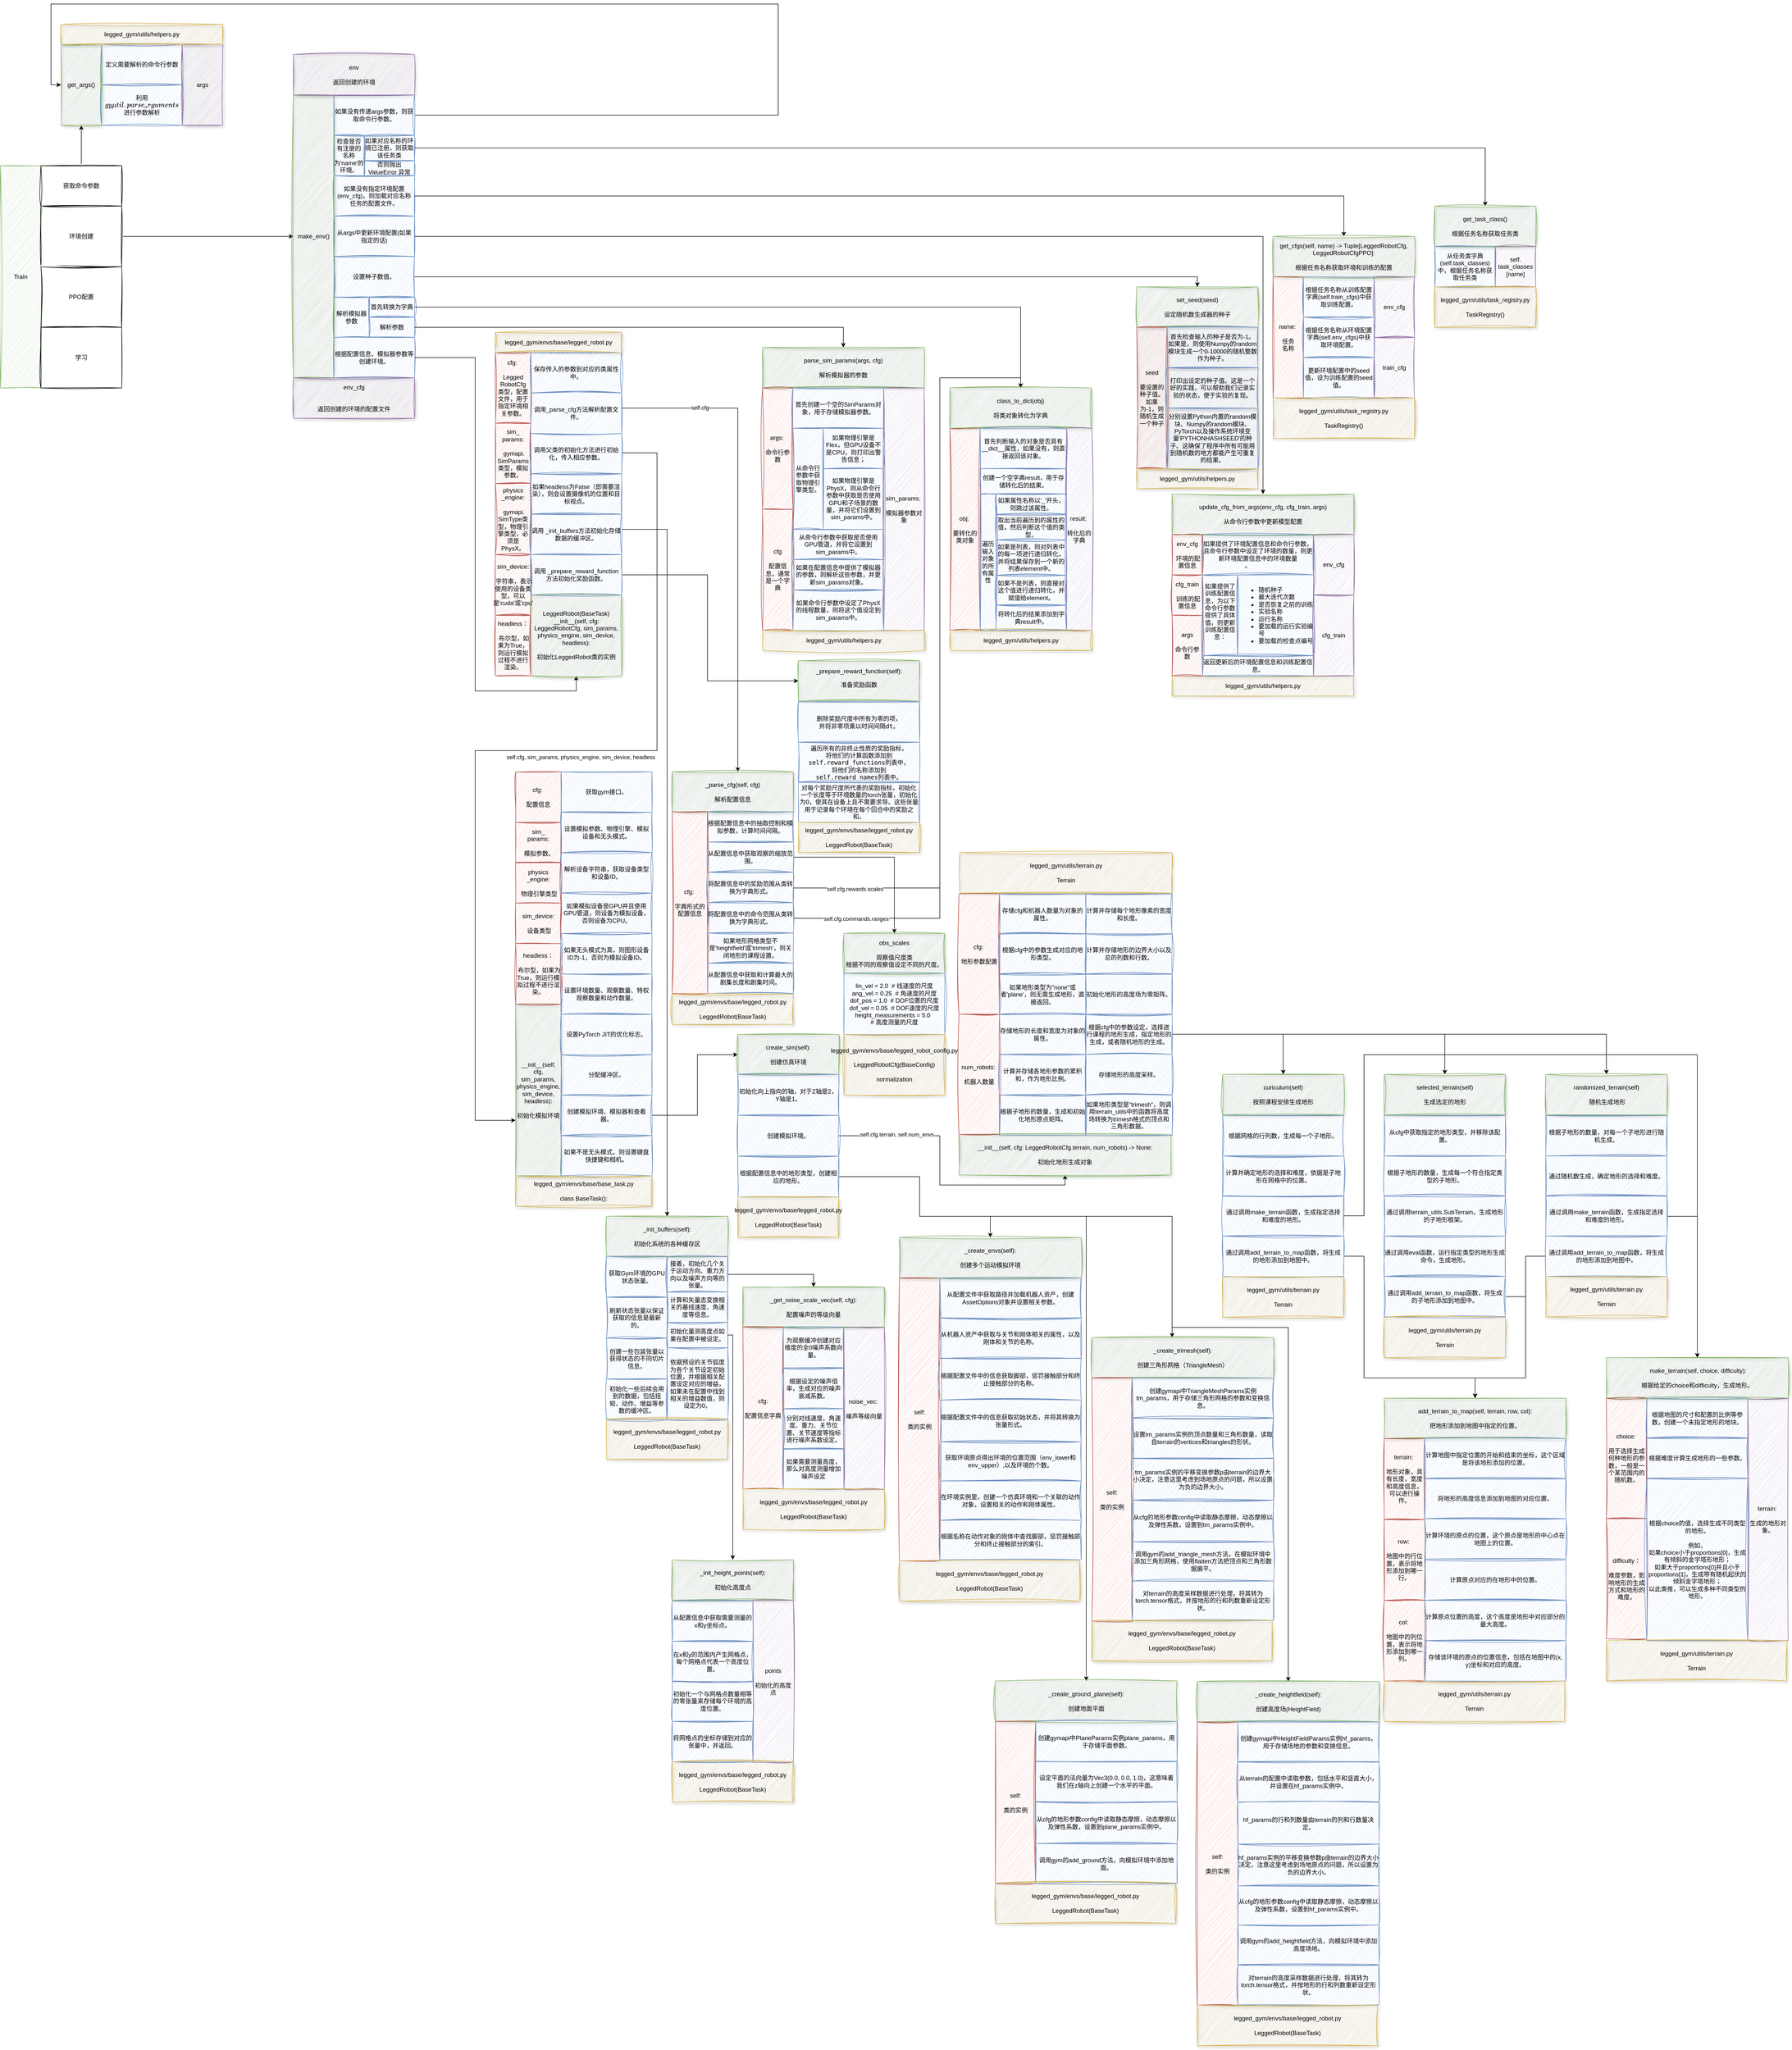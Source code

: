 <mxfile version="22.1.22" type="github">
  <diagram name="参数获取及环境创建" id="KrnCUdGARDZyMXWLMkpB">
    <mxGraphModel dx="2342" dy="1507" grid="1" gridSize="10" guides="1" tooltips="1" connect="1" arrows="1" fold="1" page="1" pageScale="1" pageWidth="1169" pageHeight="827" math="0" shadow="0">
      <root>
        <mxCell id="0" />
        <mxCell id="1" parent="0" />
        <mxCell id="iUQOZWKGrvlnFWS8ft6C-29" style="edgeStyle=orthogonalEdgeStyle;rounded=0;orthogonalLoop=1;jettySize=auto;html=1;" parent="1" source="iUQOZWKGrvlnFWS8ft6C-2" target="iUQOZWKGrvlnFWS8ft6C-7" edge="1">
          <mxGeometry relative="1" as="geometry" />
        </mxCell>
        <mxCell id="PNU5ctllbV7b61ljTb2I-144" style="edgeStyle=orthogonalEdgeStyle;rounded=0;orthogonalLoop=1;jettySize=auto;html=1;" edge="1" parent="1" source="iUQOZWKGrvlnFWS8ft6C-3" target="iUQOZWKGrvlnFWS8ft6C-17">
          <mxGeometry relative="1" as="geometry" />
        </mxCell>
        <mxCell id="iUQOZWKGrvlnFWS8ft6C-31" style="rounded=0;orthogonalLoop=1;jettySize=auto;html=1;entryX=0;entryY=0.5;entryDx=0;entryDy=0;edgeStyle=orthogonalEdgeStyle;elbow=vertical;" parent="1" source="iUQOZWKGrvlnFWS8ft6C-18" target="iUQOZWKGrvlnFWS8ft6C-7" edge="1">
          <mxGeometry relative="1" as="geometry">
            <Array as="points">
              <mxPoint x="880" y="-100" />
              <mxPoint x="880" y="-320" />
              <mxPoint x="-560" y="-320" />
              <mxPoint x="-560" y="-160" />
            </Array>
          </mxGeometry>
        </mxCell>
        <mxCell id="iUQOZWKGrvlnFWS8ft6C-196" style="edgeStyle=orthogonalEdgeStyle;rounded=0;orthogonalLoop=1;jettySize=auto;html=1;" parent="1" source="iUQOZWKGrvlnFWS8ft6C-143" target="iUQOZWKGrvlnFWS8ft6C-168" edge="1">
          <mxGeometry relative="1" as="geometry">
            <Array as="points">
              <mxPoint x="800" y="480" />
            </Array>
          </mxGeometry>
        </mxCell>
        <mxCell id="PNU5ctllbV7b61ljTb2I-209" value="self.cfg" style="edgeLabel;html=1;align=center;verticalAlign=middle;resizable=0;points=[];" vertex="1" connectable="0" parent="iUQOZWKGrvlnFWS8ft6C-196">
          <mxGeometry x="-0.674" y="1" relative="1" as="geometry">
            <mxPoint as="offset" />
          </mxGeometry>
        </mxCell>
        <mxCell id="iUQOZWKGrvlnFWS8ft6C-211" style="edgeStyle=orthogonalEdgeStyle;rounded=0;orthogonalLoop=1;jettySize=auto;html=1;entryX=0.5;entryY=0;entryDx=0;entryDy=0;" parent="1" source="iUQOZWKGrvlnFWS8ft6C-187" target="iUQOZWKGrvlnFWS8ft6C-201" edge="1">
          <mxGeometry relative="1" as="geometry" />
        </mxCell>
        <mxCell id="iUQOZWKGrvlnFWS8ft6C-212" style="edgeStyle=orthogonalEdgeStyle;rounded=0;orthogonalLoop=1;jettySize=auto;html=1;entryX=0.5;entryY=0;entryDx=0;entryDy=0;" parent="1" source="iUQOZWKGrvlnFWS8ft6C-188" target="iUQOZWKGrvlnFWS8ft6C-85" edge="1">
          <mxGeometry relative="1" as="geometry">
            <Array as="points">
              <mxPoint x="1200" y="1430" />
              <mxPoint x="1200" y="420" />
              <mxPoint x="1360" y="420" />
            </Array>
          </mxGeometry>
        </mxCell>
        <mxCell id="iUQOZWKGrvlnFWS8ft6C-213" value="self.cfg.rewards.scales" style="edgeLabel;html=1;align=center;verticalAlign=middle;resizable=0;points=[];" parent="iUQOZWKGrvlnFWS8ft6C-212" vertex="1" connectable="0">
          <mxGeometry x="-0.835" y="-2" relative="1" as="geometry">
            <mxPoint as="offset" />
          </mxGeometry>
        </mxCell>
        <mxCell id="iUQOZWKGrvlnFWS8ft6C-214" style="edgeStyle=orthogonalEdgeStyle;rounded=0;orthogonalLoop=1;jettySize=auto;html=1;entryX=0.5;entryY=0;entryDx=0;entryDy=0;" parent="1" source="iUQOZWKGrvlnFWS8ft6C-189" target="iUQOZWKGrvlnFWS8ft6C-85" edge="1">
          <mxGeometry relative="1" as="geometry">
            <Array as="points">
              <mxPoint x="1200" y="1490" />
              <mxPoint x="1200" y="420" />
              <mxPoint x="1360" y="420" />
            </Array>
          </mxGeometry>
        </mxCell>
        <mxCell id="iUQOZWKGrvlnFWS8ft6C-215" value="self.cfg.commands.ranges" style="edgeLabel;html=1;align=center;verticalAlign=middle;resizable=0;points=[];" parent="iUQOZWKGrvlnFWS8ft6C-214" vertex="1" connectable="0">
          <mxGeometry x="-0.839" y="-1" relative="1" as="geometry">
            <mxPoint as="offset" />
          </mxGeometry>
        </mxCell>
        <mxCell id="iUQOZWKGrvlnFWS8ft6C-302" style="rounded=0;orthogonalLoop=1;jettySize=auto;html=1;entryX=0.5;entryY=0;entryDx=0;entryDy=0;edgeStyle=orthogonalEdgeStyle;" parent="1" source="iUQOZWKGrvlnFWS8ft6C-281" target="iUQOZWKGrvlnFWS8ft6C-285" edge="1">
          <mxGeometry relative="1" as="geometry">
            <Array as="points">
              <mxPoint x="2040" y="2079" />
              <mxPoint x="2040" y="1760" />
              <mxPoint x="2700" y="1760" />
              <mxPoint x="2700" y="2360" />
            </Array>
          </mxGeometry>
        </mxCell>
        <mxCell id="iUQOZWKGrvlnFWS8ft6C-325" style="rounded=0;orthogonalLoop=1;jettySize=auto;html=1;entryX=0.5;entryY=0;entryDx=0;entryDy=0;edgeStyle=orthogonalEdgeStyle;" parent="1" source="iUQOZWKGrvlnFWS8ft6C-282" target="iUQOZWKGrvlnFWS8ft6C-304" edge="1">
          <mxGeometry relative="1" as="geometry">
            <Array as="points">
              <mxPoint x="2040" y="2159" />
              <mxPoint x="2040" y="2400" />
              <mxPoint x="2260" y="2400" />
            </Array>
          </mxGeometry>
        </mxCell>
        <mxCell id="iUQOZWKGrvlnFWS8ft6C-331" style="rounded=0;orthogonalLoop=1;jettySize=auto;html=1;entryX=0.5;entryY=0;entryDx=0;entryDy=0;exitX=1;exitY=0.5;exitDx=0;exitDy=0;edgeStyle=orthogonalEdgeStyle;" parent="1" source="iUQOZWKGrvlnFWS8ft6C-260" target="iUQOZWKGrvlnFWS8ft6C-264" edge="1">
          <mxGeometry relative="1" as="geometry" />
        </mxCell>
        <mxCell id="iUQOZWKGrvlnFWS8ft6C-340" style="rounded=0;orthogonalLoop=1;jettySize=auto;html=1;entryX=0.5;entryY=0;entryDx=0;entryDy=0;edgeStyle=orthogonalEdgeStyle;" parent="1" source="iUQOZWKGrvlnFWS8ft6C-338" target="iUQOZWKGrvlnFWS8ft6C-304" edge="1">
          <mxGeometry relative="1" as="geometry">
            <mxPoint x="1610.0" y="3550" as="targetPoint" />
            <Array as="points">
              <mxPoint x="2360" y="2239" />
              <mxPoint x="2360" y="2400" />
              <mxPoint x="2260" y="2400" />
            </Array>
          </mxGeometry>
        </mxCell>
        <mxCell id="iUQOZWKGrvlnFWS8ft6C-341" style="edgeStyle=orthogonalEdgeStyle;rounded=0;orthogonalLoop=1;jettySize=auto;html=1;" parent="1" source="iUQOZWKGrvlnFWS8ft6C-231" target="iUQOZWKGrvlnFWS8ft6C-235" edge="1">
          <mxGeometry relative="1" as="geometry">
            <Array as="points">
              <mxPoint x="720" y="1880" />
              <mxPoint x="720" y="1760" />
            </Array>
          </mxGeometry>
        </mxCell>
        <mxCell id="iUQOZWKGrvlnFWS8ft6C-343" style="rounded=0;orthogonalLoop=1;jettySize=auto;html=1;entryX=0.5;entryY=0;entryDx=0;entryDy=0;edgeStyle=orthogonalEdgeStyle;" parent="1" source="iUQOZWKGrvlnFWS8ft6C-260" target="iUQOZWKGrvlnFWS8ft6C-333" edge="1">
          <mxGeometry relative="1" as="geometry" />
        </mxCell>
        <mxCell id="iUQOZWKGrvlnFWS8ft6C-350" style="rounded=0;orthogonalLoop=1;jettySize=auto;html=1;entryX=0.5;entryY=0;entryDx=0;entryDy=0;edgeStyle=orthogonalEdgeStyle;" parent="1" source="iUQOZWKGrvlnFWS8ft6C-348" target="iUQOZWKGrvlnFWS8ft6C-285" edge="1">
          <mxGeometry relative="1" as="geometry">
            <Array as="points">
              <mxPoint x="2700" y="2080" />
              <mxPoint x="2700" y="2360" />
            </Array>
          </mxGeometry>
        </mxCell>
        <mxCell id="iUQOZWKGrvlnFWS8ft6C-351" style="rounded=0;orthogonalLoop=1;jettySize=auto;html=1;entryX=0.5;entryY=0;entryDx=0;entryDy=0;edgeStyle=orthogonalEdgeStyle;" parent="1" source="iUQOZWKGrvlnFWS8ft6C-349" target="iUQOZWKGrvlnFWS8ft6C-304" edge="1">
          <mxGeometry relative="1" as="geometry">
            <mxPoint x="1700.0" y="3740" as="targetPoint" />
            <Array as="points">
              <mxPoint x="2360" y="2159" />
              <mxPoint x="2360" y="2400" />
              <mxPoint x="2260" y="2400" />
            </Array>
          </mxGeometry>
        </mxCell>
        <mxCell id="iUQOZWKGrvlnFWS8ft6C-352" style="rounded=0;orthogonalLoop=1;jettySize=auto;html=1;entryX=0.5;entryY=0;entryDx=0;entryDy=0;edgeStyle=orthogonalEdgeStyle;" parent="1" source="iUQOZWKGrvlnFWS8ft6C-260" target="iUQOZWKGrvlnFWS8ft6C-345" edge="1">
          <mxGeometry relative="1" as="geometry">
            <mxPoint x="1010" y="2780" as="targetPoint" />
          </mxGeometry>
        </mxCell>
        <mxCell id="PNU5ctllbV7b61ljTb2I-1" style="edgeStyle=orthogonalEdgeStyle;rounded=0;orthogonalLoop=1;jettySize=auto;html=1;" edge="1" parent="1" target="iUQOZWKGrvlnFWS8ft6C-217">
          <mxGeometry relative="1" as="geometry">
            <mxPoint x="370.31" y="1890.08" as="targetPoint" />
            <mxPoint x="569.95" y="568.5" as="sourcePoint" />
            <Array as="points">
              <mxPoint x="640" y="568" />
              <mxPoint x="640" y="1158" />
              <mxPoint x="280" y="1158" />
              <mxPoint x="280" y="1890" />
            </Array>
          </mxGeometry>
        </mxCell>
        <mxCell id="PNU5ctllbV7b61ljTb2I-210" value="self.cfg, sim_params, physics_engine, sim_device, headless" style="edgeLabel;html=1;align=center;verticalAlign=middle;resizable=0;points=[];" vertex="1" connectable="0" parent="PNU5ctllbV7b61ljTb2I-1">
          <mxGeometry x="-0.963" y="-1" relative="1" as="geometry">
            <mxPoint x="-115" y="601" as="offset" />
          </mxGeometry>
        </mxCell>
        <mxCell id="PNU5ctllbV7b61ljTb2I-2" style="edgeStyle=orthogonalEdgeStyle;rounded=0;orthogonalLoop=1;jettySize=auto;html=1;entryX=0.5;entryY=1;entryDx=0;entryDy=0;" edge="1" parent="1" source="iUQOZWKGrvlnFWS8ft6C-237" target="iUQOZWKGrvlnFWS8ft6C-240">
          <mxGeometry relative="1" as="geometry">
            <Array as="points">
              <mxPoint x="1200" y="1920" />
              <mxPoint x="1200" y="2018" />
              <mxPoint x="1448" y="2018" />
            </Array>
          </mxGeometry>
        </mxCell>
        <mxCell id="PNU5ctllbV7b61ljTb2I-213" value="self.cfg.terrain, self.num_envs" style="edgeLabel;html=1;align=center;verticalAlign=middle;resizable=0;points=[];" vertex="1" connectable="0" parent="PNU5ctllbV7b61ljTb2I-2">
          <mxGeometry x="-0.594" y="3" relative="1" as="geometry">
            <mxPoint as="offset" />
          </mxGeometry>
        </mxCell>
        <mxCell id="PNU5ctllbV7b61ljTb2I-16" style="rounded=0;orthogonalLoop=1;jettySize=auto;html=1;edgeStyle=orthogonalEdgeStyle;" edge="1" parent="1" source="iUQOZWKGrvlnFWS8ft6C-238" target="PNU5ctllbV7b61ljTb2I-4">
          <mxGeometry relative="1" as="geometry">
            <Array as="points">
              <mxPoint x="1160" y="2002" />
              <mxPoint x="1160" y="2080" />
              <mxPoint x="1660" y="2080" />
            </Array>
          </mxGeometry>
        </mxCell>
        <mxCell id="PNU5ctllbV7b61ljTb2I-54" style="rounded=0;orthogonalLoop=1;jettySize=auto;html=1;edgeStyle=orthogonalEdgeStyle;" edge="1" parent="1" source="iUQOZWKGrvlnFWS8ft6C-238" target="PNU5ctllbV7b61ljTb2I-18">
          <mxGeometry relative="1" as="geometry">
            <Array as="points">
              <mxPoint x="1160" y="2002" />
              <mxPoint x="1160" y="2080" />
              <mxPoint x="1490" y="2080" />
            </Array>
          </mxGeometry>
        </mxCell>
        <mxCell id="PNU5ctllbV7b61ljTb2I-55" style="rounded=0;orthogonalLoop=1;jettySize=auto;html=1;edgeStyle=orthogonalEdgeStyle;" edge="1" parent="1" source="iUQOZWKGrvlnFWS8ft6C-238" target="PNU5ctllbV7b61ljTb2I-35">
          <mxGeometry relative="1" as="geometry">
            <Array as="points">
              <mxPoint x="1160" y="2002" />
              <mxPoint x="1160" y="2080" />
              <mxPoint x="1660" y="2080" />
              <mxPoint x="1660" y="2300" />
              <mxPoint x="1890" y="2300" />
            </Array>
          </mxGeometry>
        </mxCell>
        <mxCell id="PNU5ctllbV7b61ljTb2I-75" style="rounded=0;orthogonalLoop=1;jettySize=auto;html=1;entryX=0.5;entryY=0;entryDx=0;entryDy=0;edgeStyle=orthogonalEdgeStyle;exitX=1;exitY=0.5;exitDx=0;exitDy=0;" edge="1" parent="1" source="iUQOZWKGrvlnFWS8ft6C-238" target="PNU5ctllbV7b61ljTb2I-57">
          <mxGeometry relative="1" as="geometry">
            <Array as="points">
              <mxPoint x="1160" y="2002" />
              <mxPoint x="1160" y="2080" />
              <mxPoint x="1300" y="2080" />
            </Array>
          </mxGeometry>
        </mxCell>
        <mxCell id="PNU5ctllbV7b61ljTb2I-113" style="edgeStyle=orthogonalEdgeStyle;rounded=0;orthogonalLoop=1;jettySize=auto;html=1;exitX=1;exitY=0.5;exitDx=0;exitDy=0;entryX=0.5;entryY=0;entryDx=0;entryDy=0;" edge="1" parent="1" source="PNU5ctllbV7b61ljTb2I-82" target="PNU5ctllbV7b61ljTb2I-88">
          <mxGeometry relative="1" as="geometry" />
        </mxCell>
        <mxCell id="PNU5ctllbV7b61ljTb2I-130" style="edgeStyle=orthogonalEdgeStyle;rounded=0;orthogonalLoop=1;jettySize=auto;html=1;entryX=0.5;entryY=0;entryDx=0;entryDy=0;" edge="1" parent="1" source="PNU5ctllbV7b61ljTb2I-84" target="PNU5ctllbV7b61ljTb2I-123">
          <mxGeometry relative="1" as="geometry">
            <Array as="points">
              <mxPoint x="790" y="2315" />
              <mxPoint x="790" y="2640" />
            </Array>
          </mxGeometry>
        </mxCell>
        <mxCell id="PNU5ctllbV7b61ljTb2I-131" style="edgeStyle=orthogonalEdgeStyle;rounded=0;orthogonalLoop=1;jettySize=auto;html=1;entryX=0.5;entryY=0;entryDx=0;entryDy=0;" edge="1" parent="1" source="iUQOZWKGrvlnFWS8ft6C-150" target="PNU5ctllbV7b61ljTb2I-77">
          <mxGeometry relative="1" as="geometry">
            <Array as="points">
              <mxPoint x="660" y="720" />
            </Array>
          </mxGeometry>
        </mxCell>
        <mxCell id="PNU5ctllbV7b61ljTb2I-142" style="edgeStyle=orthogonalEdgeStyle;rounded=0;orthogonalLoop=1;jettySize=auto;html=1;" edge="1" parent="1" source="iUQOZWKGrvlnFWS8ft6C-151" target="PNU5ctllbV7b61ljTb2I-133">
          <mxGeometry relative="1" as="geometry">
            <Array as="points">
              <mxPoint x="740" y="810" />
              <mxPoint x="740" y="1020" />
            </Array>
          </mxGeometry>
        </mxCell>
        <mxCell id="PNU5ctllbV7b61ljTb2I-145" value="" style="group" vertex="1" connectable="0" parent="1">
          <mxGeometry x="-80" y="-220" width="240" height="720" as="geometry" />
        </mxCell>
        <mxCell id="iUQOZWKGrvlnFWS8ft6C-17" value="make_env()" style="rounded=0;whiteSpace=wrap;html=1;fillColor=#d5e8d4;strokeColor=#82b366;shadow=1;sketch=1;curveFitting=1;jiggle=2;align=center;container=0;" parent="PNU5ctllbV7b61ljTb2I-145" vertex="1">
          <mxGeometry y="80" width="80" height="560" as="geometry" />
        </mxCell>
        <mxCell id="iUQOZWKGrvlnFWS8ft6C-18" value="如果没有传递args参数，则获取命令行参数。" style="rounded=0;whiteSpace=wrap;html=1;fillColor=#dae8fc;shadow=0;glass=0;sketch=1;curveFitting=1;jiggle=2;strokeColor=#6c8ebf;container=0;" parent="PNU5ctllbV7b61ljTb2I-145" vertex="1">
          <mxGeometry x="80" y="80" width="160" height="80" as="geometry" />
        </mxCell>
        <mxCell id="iUQOZWKGrvlnFWS8ft6C-19" value="检查是否有注册的名称为&#39;name&#39;的环境。" style="rounded=0;whiteSpace=wrap;html=1;fillColor=#dae8fc;shadow=0;glass=0;sketch=1;curveFitting=1;jiggle=2;strokeColor=#6c8ebf;container=0;" parent="PNU5ctllbV7b61ljTb2I-145" vertex="1">
          <mxGeometry x="80" y="160" width="60" height="80" as="geometry" />
        </mxCell>
        <mxCell id="iUQOZWKGrvlnFWS8ft6C-24" value="如果没有指定环境配置(env_cfg)，则加载对应名称任务的配置文件。" style="rounded=0;whiteSpace=wrap;html=1;fillColor=#dae8fc;shadow=0;glass=0;sketch=1;curveFitting=1;jiggle=2;strokeColor=#6c8ebf;container=0;" parent="PNU5ctllbV7b61ljTb2I-145" vertex="1">
          <mxGeometry x="80" y="240" width="160" height="80" as="geometry" />
        </mxCell>
        <mxCell id="iUQOZWKGrvlnFWS8ft6C-25" value="从args中更新环境配置(如果指定的话)" style="rounded=0;whiteSpace=wrap;html=1;fillColor=#dae8fc;shadow=0;glass=0;sketch=1;curveFitting=1;jiggle=2;strokeColor=#6c8ebf;container=0;" parent="PNU5ctllbV7b61ljTb2I-145" vertex="1">
          <mxGeometry x="80" y="320" width="160" height="80" as="geometry" />
        </mxCell>
        <mxCell id="iUQOZWKGrvlnFWS8ft6C-26" value="设置种子数值。" style="rounded=0;whiteSpace=wrap;html=1;fillColor=#dae8fc;shadow=0;glass=0;sketch=1;curveFitting=1;jiggle=2;strokeColor=#6c8ebf;container=0;" parent="PNU5ctllbV7b61ljTb2I-145" vertex="1">
          <mxGeometry x="80" y="400" width="160" height="80" as="geometry" />
        </mxCell>
        <mxCell id="iUQOZWKGrvlnFWS8ft6C-27" value="解析模拟器参数" style="rounded=0;whiteSpace=wrap;html=1;fillColor=#dae8fc;shadow=0;glass=0;sketch=1;curveFitting=1;jiggle=2;strokeColor=#6c8ebf;container=0;" parent="PNU5ctllbV7b61ljTb2I-145" vertex="1">
          <mxGeometry x="80" y="480" width="70" height="80" as="geometry" />
        </mxCell>
        <mxCell id="iUQOZWKGrvlnFWS8ft6C-34" value="如果对应名称的环境已注册，则获取该任务类" style="rounded=0;whiteSpace=wrap;html=1;fillColor=#dae8fc;shadow=0;glass=0;sketch=1;curveFitting=1;jiggle=2;strokeColor=#6c8ebf;container=0;" parent="PNU5ctllbV7b61ljTb2I-145" vertex="1">
          <mxGeometry x="140" y="160" width="100" height="50" as="geometry" />
        </mxCell>
        <mxCell id="iUQOZWKGrvlnFWS8ft6C-35" value="否则抛出 ValueError 异常" style="rounded=0;whiteSpace=wrap;html=1;fillColor=#dae8fc;shadow=0;glass=0;sketch=1;curveFitting=1;jiggle=2;strokeColor=#6c8ebf;container=0;" parent="PNU5ctllbV7b61ljTb2I-145" vertex="1">
          <mxGeometry x="140" y="210" width="100" height="30" as="geometry" />
        </mxCell>
        <mxCell id="iUQOZWKGrvlnFWS8ft6C-119" value="根据配置信息、模拟器参数等创建环境。" style="rounded=0;whiteSpace=wrap;html=1;fillColor=#dae8fc;shadow=0;glass=0;sketch=1;curveFitting=1;jiggle=2;strokeColor=#6c8ebf;container=0;" parent="PNU5ctllbV7b61ljTb2I-145" vertex="1">
          <mxGeometry x="80" y="560" width="160" height="80" as="geometry" />
        </mxCell>
        <mxCell id="iUQOZWKGrvlnFWS8ft6C-122" value="&lt;div&gt;env&lt;/div&gt;&lt;div&gt;&lt;br&gt;&lt;/div&gt;&lt;div&gt;返回创建的环境&lt;br&gt;&lt;/div&gt;" style="rounded=0;whiteSpace=wrap;html=1;fillColor=#e1d5e7;strokeColor=#9673a6;shadow=1;sketch=1;curveFitting=1;jiggle=2;align=center;container=0;" parent="PNU5ctllbV7b61ljTb2I-145" vertex="1">
          <mxGeometry width="240" height="80" as="geometry" />
        </mxCell>
        <mxCell id="iUQOZWKGrvlnFWS8ft6C-123" value="&lt;div&gt;env_cfg&lt;/div&gt;&lt;div&gt;&lt;br&gt;&lt;/div&gt;&lt;div&gt;&lt;br&gt;&lt;/div&gt;&lt;div&gt;返回创建的环境的配置文件&lt;br&gt;&lt;/div&gt;" style="rounded=0;whiteSpace=wrap;html=1;fillColor=#e1d5e7;strokeColor=#9673a6;shadow=1;sketch=1;curveFitting=1;jiggle=2;align=center;container=0;" parent="PNU5ctllbV7b61ljTb2I-145" vertex="1">
          <mxGeometry y="640" width="240" height="80" as="geometry" />
        </mxCell>
        <mxCell id="iUQOZWKGrvlnFWS8ft6C-129" value="首先转换为字典" style="rounded=0;whiteSpace=wrap;html=1;fillColor=#dae8fc;shadow=0;glass=0;sketch=1;curveFitting=1;jiggle=2;strokeColor=#6c8ebf;container=0;" parent="PNU5ctllbV7b61ljTb2I-145" vertex="1">
          <mxGeometry x="150" y="480" width="90" height="40" as="geometry" />
        </mxCell>
        <mxCell id="iUQOZWKGrvlnFWS8ft6C-130" value="解析参数" style="rounded=0;whiteSpace=wrap;html=1;fillColor=#dae8fc;shadow=0;glass=0;sketch=1;curveFitting=1;jiggle=2;strokeColor=#6c8ebf;container=0;" parent="PNU5ctllbV7b61ljTb2I-145" vertex="1">
          <mxGeometry x="150" y="520" width="90" height="40" as="geometry" />
        </mxCell>
        <mxCell id="PNU5ctllbV7b61ljTb2I-146" style="edgeStyle=orthogonalEdgeStyle;rounded=0;orthogonalLoop=1;jettySize=auto;html=1;entryX=0.5;entryY=0;entryDx=0;entryDy=0;" edge="1" parent="1" source="iUQOZWKGrvlnFWS8ft6C-34" target="iUQOZWKGrvlnFWS8ft6C-32">
          <mxGeometry relative="1" as="geometry" />
        </mxCell>
        <mxCell id="PNU5ctllbV7b61ljTb2I-147" style="edgeStyle=orthogonalEdgeStyle;rounded=0;orthogonalLoop=1;jettySize=auto;html=1;entryX=0.5;entryY=0;entryDx=0;entryDy=0;" edge="1" parent="1" source="iUQOZWKGrvlnFWS8ft6C-24" target="iUQOZWKGrvlnFWS8ft6C-20">
          <mxGeometry relative="1" as="geometry" />
        </mxCell>
        <mxCell id="PNU5ctllbV7b61ljTb2I-148" style="edgeStyle=orthogonalEdgeStyle;rounded=0;orthogonalLoop=1;jettySize=auto;html=1;entryX=0.5;entryY=0;entryDx=0;entryDy=0;" edge="1" parent="1" source="iUQOZWKGrvlnFWS8ft6C-25" target="iUQOZWKGrvlnFWS8ft6C-56">
          <mxGeometry relative="1" as="geometry" />
        </mxCell>
        <mxCell id="PNU5ctllbV7b61ljTb2I-149" style="edgeStyle=orthogonalEdgeStyle;rounded=0;orthogonalLoop=1;jettySize=auto;html=1;entryX=0.5;entryY=0;entryDx=0;entryDy=0;" edge="1" parent="1" source="iUQOZWKGrvlnFWS8ft6C-26" target="iUQOZWKGrvlnFWS8ft6C-75">
          <mxGeometry relative="1" as="geometry" />
        </mxCell>
        <mxCell id="PNU5ctllbV7b61ljTb2I-150" style="edgeStyle=orthogonalEdgeStyle;rounded=0;orthogonalLoop=1;jettySize=auto;html=1;exitX=1;exitY=0.5;exitDx=0;exitDy=0;entryX=0.5;entryY=0;entryDx=0;entryDy=0;" edge="1" parent="1" source="iUQOZWKGrvlnFWS8ft6C-129" target="iUQOZWKGrvlnFWS8ft6C-85">
          <mxGeometry relative="1" as="geometry" />
        </mxCell>
        <mxCell id="PNU5ctllbV7b61ljTb2I-151" style="edgeStyle=orthogonalEdgeStyle;rounded=0;orthogonalLoop=1;jettySize=auto;html=1;" edge="1" parent="1" source="iUQOZWKGrvlnFWS8ft6C-130" target="iUQOZWKGrvlnFWS8ft6C-101">
          <mxGeometry relative="1" as="geometry" />
        </mxCell>
        <mxCell id="PNU5ctllbV7b61ljTb2I-153" style="edgeStyle=orthogonalEdgeStyle;rounded=0;orthogonalLoop=1;jettySize=auto;html=1;exitX=1;exitY=0.5;exitDx=0;exitDy=0;entryX=0.5;entryY=1;entryDx=0;entryDy=0;" edge="1" parent="1" source="iUQOZWKGrvlnFWS8ft6C-119" target="iUQOZWKGrvlnFWS8ft6C-135">
          <mxGeometry relative="1" as="geometry">
            <Array as="points">
              <mxPoint x="280" y="380" />
              <mxPoint x="280" y="1040" />
              <mxPoint x="480" y="1040" />
            </Array>
          </mxGeometry>
        </mxCell>
        <mxCell id="PNU5ctllbV7b61ljTb2I-156" value="" style="group" vertex="1" connectable="0" parent="1">
          <mxGeometry x="2180" y="80" width="200" height="240" as="geometry" />
        </mxCell>
        <mxCell id="iUQOZWKGrvlnFWS8ft6C-32" value="&lt;div&gt;get_task_class()&lt;/div&gt;&lt;div&gt;&lt;br&gt;&lt;/div&gt;根据任务名称获取任务类" style="rounded=0;whiteSpace=wrap;html=1;fillColor=#d5e8d4;strokeColor=#82b366;shadow=1;sketch=1;curveFitting=1;jiggle=2;align=center;container=0;" parent="PNU5ctllbV7b61ljTb2I-156" vertex="1">
          <mxGeometry width="200" height="80" as="geometry" />
        </mxCell>
        <mxCell id="iUQOZWKGrvlnFWS8ft6C-38" value="从任务类字典(self.task_classes)中，根据任务名称获取任务类" style="rounded=0;whiteSpace=wrap;html=1;fillColor=#dae8fc;shadow=0;glass=0;sketch=1;curveFitting=1;jiggle=2;strokeColor=#6c8ebf;container=0;" parent="PNU5ctllbV7b61ljTb2I-156" vertex="1">
          <mxGeometry y="80" width="120" height="80" as="geometry" />
        </mxCell>
        <mxCell id="iUQOZWKGrvlnFWS8ft6C-39" value="&lt;div&gt;self.&lt;/div&gt;&lt;div&gt;task_classes&lt;/div&gt;&lt;div&gt;[name]&lt;/div&gt;" style="rounded=0;whiteSpace=wrap;html=1;fillColor=#e1d5e7;shadow=0;glass=0;sketch=1;curveFitting=1;jiggle=2;strokeColor=#9673a6;container=0;" parent="PNU5ctllbV7b61ljTb2I-156" vertex="1">
          <mxGeometry x="120" y="80" width="80" height="80" as="geometry" />
        </mxCell>
        <mxCell id="PNU5ctllbV7b61ljTb2I-155" value="&lt;div&gt;legged_gym/utils/task_registry.py&lt;/div&gt;&lt;div&gt;&lt;br&gt;&lt;/div&gt;&lt;div&gt;TaskRegistry()&lt;br&gt;&lt;/div&gt;" style="rounded=0;whiteSpace=wrap;html=1;fillColor=#fff2cc;strokeColor=#d6b656;shadow=1;sketch=1;curveFitting=1;jiggle=2;align=center;container=0;" vertex="1" parent="PNU5ctllbV7b61ljTb2I-156">
          <mxGeometry y="160" width="200" height="80" as="geometry" />
        </mxCell>
        <mxCell id="PNU5ctllbV7b61ljTb2I-173" value="" style="group" vertex="1" connectable="0" parent="1">
          <mxGeometry x="1660" y="650" width="360" height="400" as="geometry" />
        </mxCell>
        <mxCell id="PNU5ctllbV7b61ljTb2I-162" value="&lt;div&gt;legged_gym/utils/helpers.py&lt;/div&gt;" style="rounded=0;whiteSpace=wrap;html=1;fillColor=#fff2cc;strokeColor=#d6b656;shadow=1;sketch=1;curveFitting=1;jiggle=2;align=center;container=0;" vertex="1" parent="PNU5ctllbV7b61ljTb2I-173">
          <mxGeometry y="360" width="360" height="40" as="geometry" />
        </mxCell>
        <mxCell id="iUQOZWKGrvlnFWS8ft6C-56" value="&lt;div&gt;update_cfg_from_args(env_cfg, cfg_train, args)&lt;/div&gt;&lt;div&gt;&lt;br&gt;&lt;/div&gt;&lt;div&gt;从命令行参数中更新模型配置&lt;br&gt;&lt;/div&gt;" style="rounded=0;whiteSpace=wrap;html=1;fillColor=#d5e8d4;strokeColor=#82b366;shadow=1;sketch=1;curveFitting=1;jiggle=2;align=center;container=0;" parent="PNU5ctllbV7b61ljTb2I-173" vertex="1">
          <mxGeometry width="360" height="80" as="geometry" />
        </mxCell>
        <mxCell id="iUQOZWKGrvlnFWS8ft6C-61" value="&lt;div&gt;如果提供了环境配置信息和命令行参数，且命令行参数中设定了环境的数量，则更新环境配置信息中的环境数量&lt;/div&gt;&lt;div&gt;。&amp;nbsp;&amp;nbsp;&amp;nbsp;&amp;nbsp;&amp;nbsp;&amp;nbsp;&amp;nbsp;&amp;nbsp;&amp;nbsp;&amp;nbsp;&amp;nbsp;&amp;nbsp; &lt;br&gt;&lt;/div&gt;" style="rounded=0;whiteSpace=wrap;html=1;fillColor=#dae8fc;shadow=0;glass=0;sketch=1;curveFitting=1;jiggle=2;strokeColor=#6c8ebf;container=0;align=center;labelPosition=center;verticalLabelPosition=middle;verticalAlign=middle;labelBackgroundColor=none;" parent="PNU5ctllbV7b61ljTb2I-173" vertex="1">
          <mxGeometry x="60" y="80" width="220" height="80" as="geometry" />
        </mxCell>
        <mxCell id="iUQOZWKGrvlnFWS8ft6C-62" value="&lt;div&gt;env_cfg&lt;/div&gt;&lt;div&gt;&lt;br&gt;&lt;/div&gt;&lt;div&gt;&amp;nbsp;环境的配置信息&lt;/div&gt;" style="rounded=0;whiteSpace=wrap;html=1;fillColor=#f8cecc;shadow=0;glass=0;sketch=1;curveFitting=1;jiggle=2;strokeColor=#b85450;container=0;" parent="PNU5ctllbV7b61ljTb2I-173" vertex="1">
          <mxGeometry y="80" width="60" height="80" as="geometry" />
        </mxCell>
        <mxCell id="iUQOZWKGrvlnFWS8ft6C-63" value="&lt;div&gt;cfg_train&lt;/div&gt;&lt;div&gt;&lt;br&gt;&lt;/div&gt;&lt;div&gt;&amp;nbsp;训练的配置信息&lt;/div&gt;" style="rounded=0;whiteSpace=wrap;html=1;fillColor=#f8cecc;shadow=0;glass=0;sketch=1;curveFitting=1;jiggle=2;strokeColor=#b85450;container=0;" parent="PNU5ctllbV7b61ljTb2I-173" vertex="1">
          <mxGeometry y="160" width="60" height="80" as="geometry" />
        </mxCell>
        <mxCell id="iUQOZWKGrvlnFWS8ft6C-64" value="&lt;div&gt;args&lt;/div&gt;&lt;div&gt;&lt;br&gt;&lt;/div&gt;&lt;div&gt;命令行参数&lt;/div&gt;" style="rounded=0;whiteSpace=wrap;html=1;fillColor=#f8cecc;shadow=0;glass=0;sketch=1;curveFitting=1;jiggle=2;strokeColor=#b85450;container=0;" parent="PNU5ctllbV7b61ljTb2I-173" vertex="1">
          <mxGeometry y="240" width="60" height="120" as="geometry" />
        </mxCell>
        <mxCell id="iUQOZWKGrvlnFWS8ft6C-66" value="&lt;div&gt;如果提供了训练配置信息，为以下命令行参数提供了具体值，则更新训练配置信息：&lt;/div&gt;&lt;div&gt;&amp;nbsp;&amp;nbsp;&amp;nbsp;&amp;nbsp;&amp;nbsp;&amp;nbsp;&amp;nbsp; &lt;br&gt;&lt;/div&gt;" style="rounded=0;whiteSpace=wrap;html=1;fillColor=#dae8fc;shadow=0;glass=0;sketch=1;curveFitting=1;jiggle=2;strokeColor=#6c8ebf;container=0;align=center;labelPosition=center;verticalLabelPosition=middle;verticalAlign=middle;labelBackgroundColor=none;" parent="PNU5ctllbV7b61ljTb2I-173" vertex="1">
          <mxGeometry x="60" y="160" width="70" height="160" as="geometry" />
        </mxCell>
        <mxCell id="iUQOZWKGrvlnFWS8ft6C-67" value="&lt;div&gt;&lt;ul&gt;&lt;li align=&quot;left&quot;&gt;随机种子&lt;/li&gt;&lt;li align=&quot;left&quot;&gt;最大迭代次数&lt;/li&gt;&lt;li align=&quot;left&quot;&gt;是否恢复之前的训练&lt;/li&gt;&lt;li align=&quot;left&quot;&gt;实验名称&lt;/li&gt;&lt;li align=&quot;left&quot;&gt;运行名称&lt;/li&gt;&lt;li align=&quot;left&quot;&gt;要加载的运行实验编号&lt;/li&gt;&lt;li align=&quot;left&quot;&gt;要加载的检查点编号&lt;/li&gt;&lt;/ul&gt;&lt;/div&gt;" style="rounded=0;whiteSpace=wrap;html=1;fillColor=#dae8fc;shadow=0;glass=0;sketch=1;curveFitting=1;jiggle=2;strokeColor=#6c8ebf;container=0;align=center;labelPosition=center;verticalLabelPosition=middle;verticalAlign=middle;labelBackgroundColor=none;" parent="PNU5ctllbV7b61ljTb2I-173" vertex="1">
          <mxGeometry x="130" y="160" width="150" height="160" as="geometry" />
        </mxCell>
        <mxCell id="iUQOZWKGrvlnFWS8ft6C-68" value="返回更新后的环境配置信息和训练配置信息。" style="rounded=0;whiteSpace=wrap;html=1;fillColor=#dae8fc;shadow=0;glass=0;sketch=1;curveFitting=1;jiggle=2;strokeColor=#6c8ebf;container=0;align=center;labelPosition=center;verticalLabelPosition=middle;verticalAlign=middle;labelBackgroundColor=none;" parent="PNU5ctllbV7b61ljTb2I-173" vertex="1">
          <mxGeometry x="60" y="320" width="220" height="40" as="geometry" />
        </mxCell>
        <mxCell id="iUQOZWKGrvlnFWS8ft6C-70" value="env_cfg" style="rounded=0;whiteSpace=wrap;html=1;fillColor=#e1d5e7;shadow=0;glass=0;sketch=1;curveFitting=1;jiggle=2;strokeColor=#9673a6;container=0;" parent="PNU5ctllbV7b61ljTb2I-173" vertex="1">
          <mxGeometry x="280" y="80" width="80" height="120" as="geometry" />
        </mxCell>
        <mxCell id="iUQOZWKGrvlnFWS8ft6C-71" value="cfg_train" style="rounded=0;whiteSpace=wrap;html=1;fillColor=#e1d5e7;shadow=0;glass=0;sketch=1;curveFitting=1;jiggle=2;strokeColor=#9673a6;container=0;" parent="PNU5ctllbV7b61ljTb2I-173" vertex="1">
          <mxGeometry x="280" y="200" width="80" height="160" as="geometry" />
        </mxCell>
        <mxCell id="PNU5ctllbV7b61ljTb2I-187" value="" style="group" vertex="1" connectable="0" parent="1">
          <mxGeometry x="1590" y="240" width="240" height="400" as="geometry" />
        </mxCell>
        <mxCell id="iUQOZWKGrvlnFWS8ft6C-82" value="" style="group" parent="PNU5ctllbV7b61ljTb2I-187" vertex="1" connectable="0">
          <mxGeometry width="240" height="360" as="geometry" />
        </mxCell>
        <mxCell id="iUQOZWKGrvlnFWS8ft6C-75" value="&lt;div&gt;set_seed(seed)&lt;/div&gt;&lt;div&gt;&lt;br&gt;&lt;/div&gt;&lt;div&gt;设定随机数生成器的种子&lt;br&gt;&lt;/div&gt;" style="rounded=0;whiteSpace=wrap;html=1;fillColor=#d5e8d4;strokeColor=#82b366;shadow=1;sketch=1;curveFitting=1;jiggle=2;align=center;container=0;" parent="iUQOZWKGrvlnFWS8ft6C-82" vertex="1">
          <mxGeometry width="240" height="80" as="geometry" />
        </mxCell>
        <mxCell id="iUQOZWKGrvlnFWS8ft6C-78" value="&lt;div&gt;seed&lt;/div&gt;&lt;div&gt;&lt;br&gt;&lt;/div&gt;&lt;div&gt;要设置的种子值。如果为-1，则随机生成一个种子&lt;br&gt;&lt;/div&gt;" style="rounded=0;whiteSpace=wrap;html=1;fillColor=#f8cecc;strokeColor=#b85450;shadow=1;sketch=1;curveFitting=1;jiggle=2;align=center;container=0;" parent="iUQOZWKGrvlnFWS8ft6C-82" vertex="1">
          <mxGeometry y="80" width="60" height="280" as="geometry" />
        </mxCell>
        <mxCell id="iUQOZWKGrvlnFWS8ft6C-79" value="&lt;div&gt;首先检查输入的种子是否为-1。&lt;/div&gt;&lt;div&gt;如果是，则使用Numpy的random模块生成一个0-10000的随机整数作为种子。&lt;/div&gt;" style="rounded=0;whiteSpace=wrap;html=1;fillColor=#dae8fc;strokeColor=#6c8ebf;shadow=1;sketch=1;curveFitting=1;jiggle=2;align=center;container=0;" parent="iUQOZWKGrvlnFWS8ft6C-82" vertex="1">
          <mxGeometry x="60" y="80" width="180" height="80" as="geometry" />
        </mxCell>
        <mxCell id="iUQOZWKGrvlnFWS8ft6C-80" value="打印出设定的种子值。这是一个好的实践，可以帮助我们记录实验的状态，便于实验的复现。" style="rounded=0;whiteSpace=wrap;html=1;fillColor=#dae8fc;strokeColor=#6c8ebf;shadow=1;sketch=1;curveFitting=1;jiggle=2;align=center;container=0;" parent="iUQOZWKGrvlnFWS8ft6C-82" vertex="1">
          <mxGeometry x="60" y="160" width="180" height="80" as="geometry" />
        </mxCell>
        <mxCell id="iUQOZWKGrvlnFWS8ft6C-81" value="分别设置Python内置的random模块、Numpy的random模块、PyTorch以及操作系统环境变量&#39;PYTHONHASHSEED&#39;的种子。这确保了程序中所有可能用到随机数的地方都能产生可重复的结果。" style="rounded=0;whiteSpace=wrap;html=1;fillColor=#dae8fc;strokeColor=#6c8ebf;shadow=1;sketch=1;curveFitting=1;jiggle=2;align=center;container=0;" parent="iUQOZWKGrvlnFWS8ft6C-82" vertex="1">
          <mxGeometry x="60" y="240" width="180" height="120" as="geometry" />
        </mxCell>
        <mxCell id="PNU5ctllbV7b61ljTb2I-186" value="legged_gym/utils/helpers.py" style="rounded=0;whiteSpace=wrap;html=1;fillColor=#fff2cc;strokeColor=#d6b656;shadow=1;sketch=1;curveFitting=1;jiggle=2;align=center;container=0;" vertex="1" parent="PNU5ctllbV7b61ljTb2I-187">
          <mxGeometry y="360" width="240" height="40" as="geometry" />
        </mxCell>
        <mxCell id="PNU5ctllbV7b61ljTb2I-189" value="" style="group" vertex="1" connectable="0" parent="1">
          <mxGeometry x="1860" y="140" width="280" height="400" as="geometry" />
        </mxCell>
        <mxCell id="iUQOZWKGrvlnFWS8ft6C-20" value="&lt;div&gt;get_cfgs(self, name) -&amp;gt; Tuple[LeggedRobotCfg, LeggedRobotCfgPPO]:&lt;/div&gt;&lt;div&gt;&lt;br&gt;&lt;/div&gt;根据任务名称获取环境和训练的配置" style="rounded=0;whiteSpace=wrap;html=1;fillColor=#d5e8d4;strokeColor=#82b366;shadow=1;sketch=1;curveFitting=1;jiggle=2;align=center;container=0;" parent="PNU5ctllbV7b61ljTb2I-189" vertex="1">
          <mxGeometry width="280" height="80" as="geometry" />
        </mxCell>
        <mxCell id="iUQOZWKGrvlnFWS8ft6C-44" value="&lt;div&gt;name:&amp;nbsp;&lt;/div&gt;&lt;div&gt;&lt;br&gt;&lt;/div&gt;&lt;div&gt;任务&lt;/div&gt;&lt;div&gt;名称&lt;/div&gt;" style="rounded=0;whiteSpace=wrap;html=1;fillColor=#f8cecc;shadow=0;glass=0;sketch=1;curveFitting=1;jiggle=2;strokeColor=#b85450;container=0;" parent="PNU5ctllbV7b61ljTb2I-189" vertex="1">
          <mxGeometry y="80" width="60" height="240" as="geometry" />
        </mxCell>
        <mxCell id="iUQOZWKGrvlnFWS8ft6C-45" value="根据任务名称从训练配置字典(self.train_cfgs)中获取训练配置。" style="rounded=0;whiteSpace=wrap;html=1;fillColor=#dae8fc;shadow=0;glass=0;sketch=1;curveFitting=1;jiggle=2;strokeColor=#6c8ebf;container=0;" parent="PNU5ctllbV7b61ljTb2I-189" vertex="1">
          <mxGeometry x="60" y="80" width="140" height="80" as="geometry" />
        </mxCell>
        <mxCell id="iUQOZWKGrvlnFWS8ft6C-46" value="根据任务名称从环境配置字典(self.env_cfgs)中获取环境配置。" style="rounded=0;whiteSpace=wrap;html=1;fillColor=#dae8fc;shadow=0;glass=0;sketch=1;curveFitting=1;jiggle=2;strokeColor=#6c8ebf;container=0;" parent="PNU5ctllbV7b61ljTb2I-189" vertex="1">
          <mxGeometry x="60" y="160" width="140" height="80" as="geometry" />
        </mxCell>
        <mxCell id="iUQOZWKGrvlnFWS8ft6C-47" value="更新环境配置中的seed值，设为训练配置的seed值。" style="rounded=0;whiteSpace=wrap;html=1;fillColor=#dae8fc;shadow=0;glass=0;sketch=1;curveFitting=1;jiggle=2;strokeColor=#6c8ebf;container=0;" parent="PNU5ctllbV7b61ljTb2I-189" vertex="1">
          <mxGeometry x="60" y="240" width="140" height="80" as="geometry" />
        </mxCell>
        <mxCell id="iUQOZWKGrvlnFWS8ft6C-49" value="env_cfg" style="rounded=0;whiteSpace=wrap;html=1;fillColor=#e1d5e7;shadow=0;glass=0;sketch=1;curveFitting=1;jiggle=2;strokeColor=#9673a6;container=0;" parent="PNU5ctllbV7b61ljTb2I-189" vertex="1">
          <mxGeometry x="200" y="80" width="80" height="120" as="geometry" />
        </mxCell>
        <mxCell id="iUQOZWKGrvlnFWS8ft6C-50" value="train_cfg" style="rounded=0;whiteSpace=wrap;html=1;fillColor=#e1d5e7;shadow=0;glass=0;sketch=1;curveFitting=1;jiggle=2;strokeColor=#9673a6;container=0;" parent="PNU5ctllbV7b61ljTb2I-189" vertex="1">
          <mxGeometry x="200" y="200" width="80" height="120" as="geometry" />
        </mxCell>
        <mxCell id="PNU5ctllbV7b61ljTb2I-188" value="&lt;div&gt;legged_gym/utils/task_registry.py&lt;/div&gt;&lt;div&gt;&lt;br&gt;&lt;/div&gt;&lt;div&gt;TaskRegistry()&lt;br&gt;&lt;/div&gt;" style="rounded=0;whiteSpace=wrap;html=1;fillColor=#fff2cc;strokeColor=#d6b656;shadow=1;sketch=1;curveFitting=1;jiggle=2;align=center;container=0;" vertex="1" parent="PNU5ctllbV7b61ljTb2I-189">
          <mxGeometry y="320" width="280" height="80" as="geometry" />
        </mxCell>
        <mxCell id="PNU5ctllbV7b61ljTb2I-199" value="" style="group" vertex="1" connectable="0" parent="1">
          <mxGeometry x="1220" y="440" width="281" height="520" as="geometry" />
        </mxCell>
        <mxCell id="iUQOZWKGrvlnFWS8ft6C-97" value="" style="group" parent="PNU5ctllbV7b61ljTb2I-199" vertex="1" connectable="0">
          <mxGeometry width="281" height="480" as="geometry" />
        </mxCell>
        <mxCell id="iUQOZWKGrvlnFWS8ft6C-85" value="&lt;div&gt;class_to_dict(obj)&lt;/div&gt;&lt;div&gt;&lt;br&gt;&lt;/div&gt;&lt;div&gt;将类对象转化为字典&lt;br&gt;&lt;/div&gt;" style="rounded=0;whiteSpace=wrap;html=1;shadow=1;sketch=1;curveFitting=1;jiggle=2;align=center;container=0;fillColor=#d5e8d4;strokeColor=#82b366;" parent="iUQOZWKGrvlnFWS8ft6C-97" vertex="1">
          <mxGeometry width="280" height="80" as="geometry" />
        </mxCell>
        <mxCell id="iUQOZWKGrvlnFWS8ft6C-86" value="&lt;div&gt;obj:&amp;nbsp;&lt;/div&gt;&lt;div&gt;&lt;br&gt;&lt;/div&gt;&lt;div&gt;要转化的类对象&lt;/div&gt;" style="rounded=0;whiteSpace=wrap;html=1;shadow=0;glass=0;sketch=1;curveFitting=1;jiggle=2;container=0;fillColor=#f8cecc;strokeColor=#b85450;" parent="iUQOZWKGrvlnFWS8ft6C-97" vertex="1">
          <mxGeometry y="80" width="60" height="400" as="geometry" />
        </mxCell>
        <mxCell id="iUQOZWKGrvlnFWS8ft6C-87" value="首先判断输入的对象是否具有__dict__属性，如果没有，则直接返回该对象。" style="rounded=0;whiteSpace=wrap;html=1;shadow=0;glass=0;sketch=1;curveFitting=1;jiggle=2;container=0;fillColor=#dae8fc;strokeColor=#6c8ebf;" parent="iUQOZWKGrvlnFWS8ft6C-97" vertex="1">
          <mxGeometry x="60" y="80" width="171" height="80" as="geometry" />
        </mxCell>
        <mxCell id="iUQOZWKGrvlnFWS8ft6C-88" value="创建一个空字典result，用于存储转化后的结果。" style="rounded=0;whiteSpace=wrap;html=1;shadow=0;glass=0;sketch=1;curveFitting=1;jiggle=2;container=0;fillColor=#dae8fc;strokeColor=#6c8ebf;" parent="iUQOZWKGrvlnFWS8ft6C-97" vertex="1">
          <mxGeometry x="60" y="160" width="171" height="50" as="geometry" />
        </mxCell>
        <mxCell id="iUQOZWKGrvlnFWS8ft6C-89" value="遍历输入对象的所有属性" style="rounded=0;whiteSpace=wrap;html=1;shadow=0;glass=0;sketch=1;curveFitting=1;jiggle=2;container=0;fillColor=#dae8fc;strokeColor=#6c8ebf;" parent="iUQOZWKGrvlnFWS8ft6C-97" vertex="1">
          <mxGeometry x="60" y="210" width="31" height="270" as="geometry" />
        </mxCell>
        <mxCell id="iUQOZWKGrvlnFWS8ft6C-90" value="&lt;div&gt;result:&amp;nbsp;&lt;/div&gt;&lt;div&gt;&lt;br&gt;&lt;/div&gt;&lt;div&gt;转化后的字典&lt;/div&gt;" style="rounded=0;whiteSpace=wrap;html=1;shadow=0;glass=0;sketch=1;curveFitting=1;jiggle=2;container=0;fillColor=#e1d5e7;strokeColor=#9673a6;" parent="iUQOZWKGrvlnFWS8ft6C-97" vertex="1">
          <mxGeometry x="231" y="80" width="50" height="400" as="geometry" />
        </mxCell>
        <mxCell id="iUQOZWKGrvlnFWS8ft6C-92" value="取出当前遍历到的属性的值，然后判断这个值的类型。" style="rounded=0;whiteSpace=wrap;html=1;shadow=0;glass=0;sketch=1;curveFitting=1;jiggle=2;container=0;fillColor=#dae8fc;strokeColor=#6c8ebf;" parent="iUQOZWKGrvlnFWS8ft6C-97" vertex="1">
          <mxGeometry x="91" y="251" width="140" height="50" as="geometry" />
        </mxCell>
        <mxCell id="iUQOZWKGrvlnFWS8ft6C-93" value="如果属性名称以&#39;_&#39;开头，则跳过该属性。" style="rounded=0;whiteSpace=wrap;html=1;shadow=0;glass=0;sketch=1;curveFitting=1;jiggle=2;container=0;fillColor=#dae8fc;strokeColor=#6c8ebf;" parent="iUQOZWKGrvlnFWS8ft6C-97" vertex="1">
          <mxGeometry x="91" y="210" width="140" height="40" as="geometry" />
        </mxCell>
        <mxCell id="iUQOZWKGrvlnFWS8ft6C-94" value="如果是列表，则对列表中的每一项进行递归转化，并将结果保存到一个新的列表element中。" style="rounded=0;whiteSpace=wrap;html=1;shadow=0;glass=0;sketch=1;curveFitting=1;jiggle=2;container=0;fillColor=#dae8fc;strokeColor=#6c8ebf;" parent="iUQOZWKGrvlnFWS8ft6C-97" vertex="1">
          <mxGeometry x="91" y="301" width="140" height="70" as="geometry" />
        </mxCell>
        <mxCell id="iUQOZWKGrvlnFWS8ft6C-95" value="如果不是列表，则直接对这个值进行递归转化，并赋值给element。" style="rounded=0;whiteSpace=wrap;html=1;shadow=0;glass=0;sketch=1;curveFitting=1;jiggle=2;container=0;fillColor=#dae8fc;strokeColor=#6c8ebf;" parent="iUQOZWKGrvlnFWS8ft6C-97" vertex="1">
          <mxGeometry x="91" y="371" width="140" height="59" as="geometry" />
        </mxCell>
        <mxCell id="iUQOZWKGrvlnFWS8ft6C-96" value="将转化后的结果添加到字典result中。" style="rounded=0;whiteSpace=wrap;html=1;shadow=0;glass=0;sketch=1;curveFitting=1;jiggle=2;container=0;fillColor=#dae8fc;strokeColor=#6c8ebf;" parent="iUQOZWKGrvlnFWS8ft6C-97" vertex="1">
          <mxGeometry x="91" y="430" width="140" height="50" as="geometry" />
        </mxCell>
        <mxCell id="PNU5ctllbV7b61ljTb2I-198" value="legged_gym/utils/helpers.py" style="rounded=0;whiteSpace=wrap;html=1;fillColor=#fff2cc;strokeColor=#d6b656;shadow=1;sketch=1;curveFitting=1;jiggle=2;align=center;container=0;" vertex="1" parent="PNU5ctllbV7b61ljTb2I-199">
          <mxGeometry x="1" y="480" width="280" height="40" as="geometry" />
        </mxCell>
        <mxCell id="PNU5ctllbV7b61ljTb2I-201" value="" style="group" vertex="1" connectable="0" parent="1">
          <mxGeometry x="849" y="360" width="321" height="600" as="geometry" />
        </mxCell>
        <mxCell id="iUQOZWKGrvlnFWS8ft6C-118" value="" style="group" parent="PNU5ctllbV7b61ljTb2I-201" vertex="1" connectable="0">
          <mxGeometry width="320" height="560" as="geometry" />
        </mxCell>
        <mxCell id="iUQOZWKGrvlnFWS8ft6C-101" value="&lt;div&gt;parse_sim_params(args, cfg)&lt;/div&gt;&lt;div&gt;&lt;br&gt;&lt;/div&gt;&lt;div&gt;解析模拟器的参数&lt;br&gt;&lt;/div&gt;" style="rounded=0;whiteSpace=wrap;html=1;shadow=1;sketch=1;curveFitting=1;jiggle=2;align=center;container=0;fillColor=#d5e8d4;strokeColor=#82b366;" parent="iUQOZWKGrvlnFWS8ft6C-118" vertex="1">
          <mxGeometry width="320" height="80" as="geometry" />
        </mxCell>
        <mxCell id="iUQOZWKGrvlnFWS8ft6C-102" value="&lt;div&gt;args:&amp;nbsp;&lt;/div&gt;&lt;div&gt;&lt;br&gt;&lt;/div&gt;&lt;div&gt;命令行参数&lt;/div&gt;" style="rounded=0;whiteSpace=wrap;html=1;shadow=0;glass=0;sketch=1;curveFitting=1;jiggle=2;container=0;fillColor=#f8cecc;strokeColor=#b85450;" parent="iUQOZWKGrvlnFWS8ft6C-118" vertex="1">
          <mxGeometry y="80" width="60" height="240" as="geometry" />
        </mxCell>
        <mxCell id="iUQOZWKGrvlnFWS8ft6C-103" value="首先创建一个空的SimParams对象，用于存储模拟器参数。" style="rounded=0;whiteSpace=wrap;html=1;shadow=0;glass=0;sketch=1;curveFitting=1;jiggle=2;container=0;fillColor=#dae8fc;strokeColor=#6c8ebf;" parent="iUQOZWKGrvlnFWS8ft6C-118" vertex="1">
          <mxGeometry x="60" y="80" width="180" height="80" as="geometry" />
        </mxCell>
        <mxCell id="iUQOZWKGrvlnFWS8ft6C-104" value="从命令行参数中获取物理引擎类型。" style="rounded=0;whiteSpace=wrap;html=1;shadow=0;glass=0;sketch=1;curveFitting=1;jiggle=2;container=0;fillColor=#dae8fc;strokeColor=#6c8ebf;" parent="iUQOZWKGrvlnFWS8ft6C-118" vertex="1">
          <mxGeometry x="60" y="160" width="60" height="200" as="geometry" />
        </mxCell>
        <mxCell id="iUQOZWKGrvlnFWS8ft6C-106" value="&lt;div&gt;sim_params:&amp;nbsp;&lt;/div&gt;&lt;div&gt;&lt;br&gt;&lt;/div&gt;&lt;div&gt;模拟器参数对象&lt;/div&gt;" style="rounded=0;whiteSpace=wrap;html=1;shadow=0;glass=0;sketch=1;curveFitting=1;jiggle=2;container=0;fillColor=#e1d5e7;strokeColor=#9673a6;" parent="iUQOZWKGrvlnFWS8ft6C-118" vertex="1">
          <mxGeometry x="240" y="80" width="80" height="480" as="geometry" />
        </mxCell>
        <mxCell id="iUQOZWKGrvlnFWS8ft6C-112" value="&lt;div&gt;cfg &lt;br&gt;&lt;/div&gt;&lt;div&gt;&lt;br&gt;&lt;/div&gt;&lt;div&gt;配置信息，通常是一个字典&lt;/div&gt;" style="rounded=0;whiteSpace=wrap;html=1;shadow=0;glass=0;sketch=1;curveFitting=1;jiggle=2;container=0;fillColor=#f8cecc;strokeColor=#b85450;" parent="iUQOZWKGrvlnFWS8ft6C-118" vertex="1">
          <mxGeometry y="320" width="60" height="240" as="geometry" />
        </mxCell>
        <mxCell id="iUQOZWKGrvlnFWS8ft6C-113" value="如果物理引擎是Flex，但GPU设备不是CPU，则打印出警告信息；" style="rounded=0;whiteSpace=wrap;html=1;shadow=0;glass=0;sketch=1;curveFitting=1;jiggle=2;container=0;fillColor=#dae8fc;strokeColor=#6c8ebf;" parent="iUQOZWKGrvlnFWS8ft6C-118" vertex="1">
          <mxGeometry x="120" y="160" width="120" height="80" as="geometry" />
        </mxCell>
        <mxCell id="iUQOZWKGrvlnFWS8ft6C-114" value="如果物理引擎是PhysX，则从命令行参数中获取是否使用GPU和子场景的数量，并将它们设置到sim_params中。" style="rounded=0;whiteSpace=wrap;html=1;shadow=0;glass=0;sketch=1;curveFitting=1;jiggle=2;container=0;fillColor=#dae8fc;strokeColor=#6c8ebf;" parent="iUQOZWKGrvlnFWS8ft6C-118" vertex="1">
          <mxGeometry x="120" y="240" width="120" height="120" as="geometry" />
        </mxCell>
        <mxCell id="iUQOZWKGrvlnFWS8ft6C-115" value="从命令行参数中获取是否使用GPU管道，并将它设置到sim_params中。" style="rounded=0;whiteSpace=wrap;html=1;shadow=0;glass=0;sketch=1;curveFitting=1;jiggle=2;container=0;fillColor=#dae8fc;strokeColor=#6c8ebf;" parent="iUQOZWKGrvlnFWS8ft6C-118" vertex="1">
          <mxGeometry x="60" y="360" width="180" height="60" as="geometry" />
        </mxCell>
        <mxCell id="iUQOZWKGrvlnFWS8ft6C-116" value="如果在配置信息中提供了模拟器的参数，则解析这些参数，并更新sim_params对象。" style="rounded=0;whiteSpace=wrap;html=1;shadow=0;glass=0;sketch=1;curveFitting=1;jiggle=2;container=0;fillColor=#dae8fc;strokeColor=#6c8ebf;" parent="iUQOZWKGrvlnFWS8ft6C-118" vertex="1">
          <mxGeometry x="60" y="420" width="180" height="60" as="geometry" />
        </mxCell>
        <mxCell id="iUQOZWKGrvlnFWS8ft6C-117" value="如果命令行参数中设定了PhysX的线程数量，则将这个值设定到sim_params中。" style="rounded=0;whiteSpace=wrap;html=1;shadow=0;glass=0;sketch=1;curveFitting=1;jiggle=2;container=0;fillColor=#dae8fc;strokeColor=#6c8ebf;" parent="iUQOZWKGrvlnFWS8ft6C-118" vertex="1">
          <mxGeometry x="60" y="480" width="180" height="80" as="geometry" />
        </mxCell>
        <mxCell id="PNU5ctllbV7b61ljTb2I-200" value="legged_gym/utils/helpers.py" style="rounded=0;whiteSpace=wrap;html=1;fillColor=#fff2cc;strokeColor=#d6b656;shadow=1;sketch=1;curveFitting=1;jiggle=2;align=center;container=0;" vertex="1" parent="PNU5ctllbV7b61ljTb2I-201">
          <mxGeometry x="1" y="560" width="320" height="40" as="geometry" />
        </mxCell>
        <mxCell id="PNU5ctllbV7b61ljTb2I-203" value="" style="group" vertex="1" connectable="0" parent="1">
          <mxGeometry x="320" y="330" width="250" height="680" as="geometry" />
        </mxCell>
        <mxCell id="iUQOZWKGrvlnFWS8ft6C-153" value="" style="group" parent="PNU5ctllbV7b61ljTb2I-203" vertex="1" connectable="0">
          <mxGeometry y="40" width="250" height="640" as="geometry" />
        </mxCell>
        <mxCell id="iUQOZWKGrvlnFWS8ft6C-135" value="&lt;div&gt;LeggedRobot(BaseTask)&lt;/div&gt;&lt;div&gt;__init__(self, cfg: LeggedRobotCfg, sim_params, physics_engine, sim_device, headless):&lt;/div&gt;&lt;div&gt;&lt;br&gt;&lt;/div&gt;&lt;div&gt;初始化LeggedRobot类的实例&lt;br&gt;&lt;/div&gt;" style="rounded=0;whiteSpace=wrap;html=1;shadow=1;sketch=1;curveFitting=1;jiggle=2;align=center;container=0;fillColor=#d5e8d4;strokeColor=#82b366;" parent="iUQOZWKGrvlnFWS8ft6C-153" vertex="1">
          <mxGeometry x="70" y="480" width="180" height="160" as="geometry" />
        </mxCell>
        <mxCell id="iUQOZWKGrvlnFWS8ft6C-136" value="&lt;div&gt;cfg:&amp;nbsp;&lt;/div&gt;&lt;div&gt;&lt;br&gt;&lt;/div&gt;&lt;div&gt;Legged&lt;/div&gt;&lt;div&gt;RobotCfg&lt;/div&gt;&lt;div&gt;类型，配置文件，用于指定环境相关参数。&lt;/div&gt;" style="rounded=0;whiteSpace=wrap;html=1;shadow=0;glass=0;sketch=1;curveFitting=1;jiggle=2;container=0;fillColor=#f8cecc;strokeColor=#b85450;align=center;labelPosition=center;verticalLabelPosition=middle;verticalAlign=middle;" parent="iUQOZWKGrvlnFWS8ft6C-153" vertex="1">
          <mxGeometry width="70" height="140" as="geometry" />
        </mxCell>
        <mxCell id="iUQOZWKGrvlnFWS8ft6C-137" value="保存传入的参数到对应的类属性中。" style="rounded=0;whiteSpace=wrap;html=1;shadow=0;glass=0;sketch=1;curveFitting=1;jiggle=2;container=0;fillColor=#dae8fc;strokeColor=#6c8ebf;" parent="iUQOZWKGrvlnFWS8ft6C-153" vertex="1">
          <mxGeometry x="70" width="180" height="80" as="geometry" />
        </mxCell>
        <mxCell id="iUQOZWKGrvlnFWS8ft6C-140" value="&lt;div&gt;sim_&lt;/div&gt;&lt;div&gt;params:&lt;/div&gt;&lt;div&gt;&lt;br&gt;&lt;/div&gt;&lt;div&gt;&amp;nbsp;gymapi.&lt;/div&gt;&lt;div&gt;SimParams类型，模拟参数。&lt;/div&gt;" style="rounded=0;whiteSpace=wrap;html=1;shadow=0;glass=0;sketch=1;curveFitting=1;jiggle=2;container=0;fillColor=#f8cecc;strokeColor=#b85450;" parent="iUQOZWKGrvlnFWS8ft6C-153" vertex="1">
          <mxGeometry y="140" width="70" height="119" as="geometry" />
        </mxCell>
        <mxCell id="iUQOZWKGrvlnFWS8ft6C-143" value="调用_parse_cfg方法解析配置文件。" style="rounded=0;whiteSpace=wrap;html=1;shadow=0;glass=0;sketch=1;curveFitting=1;jiggle=2;container=0;fillColor=#dae8fc;strokeColor=#6c8ebf;" parent="iUQOZWKGrvlnFWS8ft6C-153" vertex="1">
          <mxGeometry x="70" y="80" width="180" height="80" as="geometry" />
        </mxCell>
        <mxCell id="iUQOZWKGrvlnFWS8ft6C-144" value="调用父类的初始化方法进行初始化，传入相应参数。" style="rounded=0;whiteSpace=wrap;html=1;shadow=0;glass=0;sketch=1;curveFitting=1;jiggle=2;container=0;fillColor=#dae8fc;strokeColor=#6c8ebf;" parent="iUQOZWKGrvlnFWS8ft6C-153" vertex="1">
          <mxGeometry x="70" y="160" width="180" height="80" as="geometry" />
        </mxCell>
        <mxCell id="iUQOZWKGrvlnFWS8ft6C-145" value="如果headless为False（即需要渲染），则会设置摄像机的位置和目标视点。" style="rounded=0;whiteSpace=wrap;html=1;shadow=0;glass=0;sketch=1;curveFitting=1;jiggle=2;container=0;fillColor=#dae8fc;strokeColor=#6c8ebf;" parent="iUQOZWKGrvlnFWS8ft6C-153" vertex="1">
          <mxGeometry x="70" y="240" width="180" height="80" as="geometry" />
        </mxCell>
        <mxCell id="iUQOZWKGrvlnFWS8ft6C-147" value="&lt;div&gt;physics&lt;/div&gt;&lt;div&gt;_engine:&lt;/div&gt;&lt;div&gt;&lt;br&gt;&lt;/div&gt;&lt;div&gt;&amp;nbsp;gymapi.&lt;/div&gt;&lt;div&gt;SimType类型，物理引擎类型，必须是PhysX。&lt;/div&gt;" style="rounded=0;whiteSpace=wrap;html=1;shadow=0;glass=0;sketch=1;curveFitting=1;jiggle=2;container=0;fillColor=#f8cecc;strokeColor=#b85450;" parent="iUQOZWKGrvlnFWS8ft6C-153" vertex="1">
          <mxGeometry y="259" width="70" height="141" as="geometry" />
        </mxCell>
        <mxCell id="iUQOZWKGrvlnFWS8ft6C-148" value="&lt;div&gt;sim_device:&lt;/div&gt;&lt;div&gt;&lt;br&gt;&lt;/div&gt;&lt;div&gt;&amp;nbsp;字符串，表示使用的设备类型，可以是&#39;cuda&#39;或&#39;cpu&#39;&lt;/div&gt;" style="rounded=0;whiteSpace=wrap;html=1;shadow=0;glass=0;sketch=1;curveFitting=1;jiggle=2;container=0;fillColor=#f8cecc;strokeColor=#b85450;" parent="iUQOZWKGrvlnFWS8ft6C-153" vertex="1">
          <mxGeometry y="400" width="70" height="120" as="geometry" />
        </mxCell>
        <mxCell id="iUQOZWKGrvlnFWS8ft6C-149" value="&lt;div&gt;headless：&lt;/div&gt;&lt;div&gt;&lt;br&gt;&lt;/div&gt;&lt;div&gt;&amp;nbsp;布尔型，如果为True，则运行模拟过程不进行渲染。 &lt;/div&gt;" style="rounded=0;whiteSpace=wrap;html=1;shadow=0;glass=0;sketch=1;curveFitting=1;jiggle=2;container=0;fillColor=#f8cecc;strokeColor=#b85450;" parent="iUQOZWKGrvlnFWS8ft6C-153" vertex="1">
          <mxGeometry y="520" width="70" height="120" as="geometry" />
        </mxCell>
        <mxCell id="iUQOZWKGrvlnFWS8ft6C-150" value="调用 _init_buffers方法初始化存储数据的缓冲区。" style="rounded=0;whiteSpace=wrap;html=1;shadow=0;glass=0;sketch=1;curveFitting=1;jiggle=2;container=0;fillColor=#dae8fc;strokeColor=#6c8ebf;" parent="iUQOZWKGrvlnFWS8ft6C-153" vertex="1">
          <mxGeometry x="70" y="320" width="180" height="80" as="geometry" />
        </mxCell>
        <mxCell id="iUQOZWKGrvlnFWS8ft6C-151" value="调用 _prepare_reward_function方法初始化奖励函数。" style="rounded=0;whiteSpace=wrap;html=1;shadow=0;glass=0;sketch=1;curveFitting=1;jiggle=2;container=0;fillColor=#dae8fc;strokeColor=#6c8ebf;" parent="iUQOZWKGrvlnFWS8ft6C-153" vertex="1">
          <mxGeometry x="70" y="400" width="180" height="80" as="geometry" />
        </mxCell>
        <mxCell id="PNU5ctllbV7b61ljTb2I-202" value="legged_gym/envs/base/legged_robot.py" style="rounded=0;whiteSpace=wrap;html=1;fillColor=#fff2cc;strokeColor=#d6b656;shadow=1;sketch=1;curveFitting=1;jiggle=2;align=center;container=0;" vertex="1" parent="PNU5ctllbV7b61ljTb2I-203">
          <mxGeometry width="250" height="40" as="geometry" />
        </mxCell>
        <mxCell id="PNU5ctllbV7b61ljTb2I-208" value="" style="group" vertex="1" connectable="0" parent="1">
          <mxGeometry x="670" y="1200" width="240" height="500" as="geometry" />
        </mxCell>
        <mxCell id="iUQOZWKGrvlnFWS8ft6C-192" value="" style="group" parent="PNU5ctllbV7b61ljTb2I-208" vertex="1" connectable="0">
          <mxGeometry width="240" height="439" as="geometry" />
        </mxCell>
        <mxCell id="iUQOZWKGrvlnFWS8ft6C-168" value="&lt;div&gt;_parse_cfg(self, cfg)&lt;/div&gt;&lt;div&gt;&lt;br&gt;&lt;/div&gt;&lt;div&gt;解析配置信息&lt;br&gt;&lt;/div&gt;" style="rounded=0;whiteSpace=wrap;html=1;fillColor=#d5e8d4;strokeColor=#82b366;shadow=1;sketch=1;curveFitting=1;jiggle=2;align=center;container=0;" parent="iUQOZWKGrvlnFWS8ft6C-192" vertex="1">
          <mxGeometry width="240" height="79" as="geometry" />
        </mxCell>
        <mxCell id="iUQOZWKGrvlnFWS8ft6C-169" value="根据配置信息中的抽取控制和模拟参数，计算时间间隔。" style="rounded=0;whiteSpace=wrap;html=1;fillColor=#dae8fc;shadow=0;glass=0;sketch=1;curveFitting=1;jiggle=2;strokeColor=#6c8ebf;container=0;" parent="iUQOZWKGrvlnFWS8ft6C-192" vertex="1">
          <mxGeometry x="70" y="79" width="170" height="60" as="geometry" />
        </mxCell>
        <mxCell id="iUQOZWKGrvlnFWS8ft6C-186" value="&lt;div&gt;cfg:&amp;nbsp;&lt;/div&gt;&lt;div&gt;&lt;br&gt;&lt;/div&gt;&lt;div&gt;字典形式的配置信息&lt;/div&gt;" style="rounded=0;whiteSpace=wrap;html=1;shadow=0;glass=0;sketch=1;curveFitting=1;jiggle=2;container=0;fillColor=#f8cecc;strokeColor=#b85450;align=center;labelPosition=center;verticalLabelPosition=middle;verticalAlign=middle;" parent="iUQOZWKGrvlnFWS8ft6C-192" vertex="1">
          <mxGeometry y="78.5" width="70" height="360.5" as="geometry" />
        </mxCell>
        <mxCell id="iUQOZWKGrvlnFWS8ft6C-187" value="从配置信息中获取观察的缩放范围。" style="rounded=0;whiteSpace=wrap;html=1;fillColor=#dae8fc;shadow=0;glass=0;sketch=1;curveFitting=1;jiggle=2;strokeColor=#6c8ebf;container=0;" parent="iUQOZWKGrvlnFWS8ft6C-192" vertex="1">
          <mxGeometry x="70" y="139" width="170" height="60" as="geometry" />
        </mxCell>
        <mxCell id="iUQOZWKGrvlnFWS8ft6C-188" value="将配置信息中的奖励范围从类转换为字典形式。" style="rounded=0;whiteSpace=wrap;html=1;fillColor=#dae8fc;shadow=0;glass=0;sketch=1;curveFitting=1;jiggle=2;strokeColor=#6c8ebf;container=0;" parent="iUQOZWKGrvlnFWS8ft6C-192" vertex="1">
          <mxGeometry x="70" y="199" width="170" height="60" as="geometry" />
        </mxCell>
        <mxCell id="iUQOZWKGrvlnFWS8ft6C-189" value="将配置信息中的命令范围从类转换为字典形式。" style="rounded=0;whiteSpace=wrap;html=1;fillColor=#dae8fc;shadow=0;glass=0;sketch=1;curveFitting=1;jiggle=2;strokeColor=#6c8ebf;container=0;" parent="iUQOZWKGrvlnFWS8ft6C-192" vertex="1">
          <mxGeometry x="70" y="259" width="170" height="60" as="geometry" />
        </mxCell>
        <mxCell id="iUQOZWKGrvlnFWS8ft6C-190" value="如果地形网格类型不是&#39;heightfield&#39;或&#39;trimesh&#39;，则关闭地形的课程设置。" style="rounded=0;whiteSpace=wrap;html=1;fillColor=#dae8fc;shadow=0;glass=0;sketch=1;curveFitting=1;jiggle=2;strokeColor=#6c8ebf;container=0;" parent="iUQOZWKGrvlnFWS8ft6C-192" vertex="1">
          <mxGeometry x="70" y="319" width="170" height="60" as="geometry" />
        </mxCell>
        <mxCell id="iUQOZWKGrvlnFWS8ft6C-191" value="从配置信息中获取和计算最大的剧集长度和剧集时间。 " style="rounded=0;whiteSpace=wrap;html=1;fillColor=#dae8fc;shadow=0;glass=0;sketch=1;curveFitting=1;jiggle=2;strokeColor=#6c8ebf;container=0;" parent="iUQOZWKGrvlnFWS8ft6C-192" vertex="1">
          <mxGeometry x="70" y="379" width="170" height="60" as="geometry" />
        </mxCell>
        <mxCell id="PNU5ctllbV7b61ljTb2I-206" value="&lt;div&gt;legged_gym/envs/base/legged_robot.py&lt;/div&gt;&lt;div&gt;&lt;br&gt;&lt;/div&gt;LeggedRobot(BaseTask)" style="rounded=0;whiteSpace=wrap;html=1;fillColor=#fff2cc;strokeColor=#d6b656;shadow=1;sketch=1;curveFitting=1;jiggle=2;align=center;container=0;" vertex="1" parent="PNU5ctllbV7b61ljTb2I-208">
          <mxGeometry y="440" width="240" height="60" as="geometry" />
        </mxCell>
        <mxCell id="PNU5ctllbV7b61ljTb2I-212" value="" style="group" vertex="1" connectable="0" parent="1">
          <mxGeometry x="360" y="1200" width="270" height="860" as="geometry" />
        </mxCell>
        <mxCell id="iUQOZWKGrvlnFWS8ft6C-171" value="&amp;nbsp;" style="text;whiteSpace=wrap;html=1;" parent="PNU5ctllbV7b61ljTb2I-212" vertex="1">
          <mxGeometry x="170" y="80" width="40" height="40" as="geometry" />
        </mxCell>
        <mxCell id="iUQOZWKGrvlnFWS8ft6C-233" value="" style="group" parent="PNU5ctllbV7b61ljTb2I-212" vertex="1" connectable="0">
          <mxGeometry width="270" height="800" as="geometry" />
        </mxCell>
        <mxCell id="iUQOZWKGrvlnFWS8ft6C-217" value="&lt;div&gt;__init__(self, cfg, sim_params, physics_engine, sim_device, headless):&lt;/div&gt;&lt;div&gt;&lt;br&gt;&lt;/div&gt;&lt;div&gt;初始化模拟环境&lt;br&gt;&lt;/div&gt;" style="rounded=0;whiteSpace=wrap;html=1;shadow=1;sketch=1;curveFitting=1;jiggle=2;align=center;container=0;fillColor=#d5e8d4;strokeColor=#82b366;" parent="iUQOZWKGrvlnFWS8ft6C-233" vertex="1">
          <mxGeometry y="460" width="90" height="340" as="geometry" />
        </mxCell>
        <mxCell id="iUQOZWKGrvlnFWS8ft6C-218" value="&lt;div&gt;cfg:&amp;nbsp;&lt;/div&gt;&lt;div&gt;&lt;br&gt;&lt;/div&gt;&lt;div&gt;配置信息&lt;/div&gt;" style="rounded=0;whiteSpace=wrap;html=1;shadow=0;glass=0;sketch=1;curveFitting=1;jiggle=2;container=0;fillColor=#f8cecc;strokeColor=#b85450;align=center;labelPosition=center;verticalLabelPosition=middle;verticalAlign=middle;" parent="iUQOZWKGrvlnFWS8ft6C-233" vertex="1">
          <mxGeometry width="90" height="100" as="geometry" />
        </mxCell>
        <mxCell id="iUQOZWKGrvlnFWS8ft6C-219" value="获取gym接口。" style="rounded=0;whiteSpace=wrap;html=1;shadow=0;glass=0;sketch=1;curveFitting=1;jiggle=2;container=0;fillColor=#dae8fc;strokeColor=#6c8ebf;" parent="iUQOZWKGrvlnFWS8ft6C-233" vertex="1">
          <mxGeometry x="90" width="180" height="80" as="geometry" />
        </mxCell>
        <mxCell id="iUQOZWKGrvlnFWS8ft6C-220" value="&lt;div&gt;sim_&lt;/div&gt;&lt;div&gt;params:&lt;/div&gt;&lt;div&gt;&lt;br&gt;&lt;/div&gt;&lt;div&gt;&amp;nbsp;模拟参数。&lt;/div&gt;" style="rounded=0;whiteSpace=wrap;html=1;shadow=0;glass=0;sketch=1;curveFitting=1;jiggle=2;container=0;fillColor=#f8cecc;strokeColor=#b85450;" parent="iUQOZWKGrvlnFWS8ft6C-233" vertex="1">
          <mxGeometry y="100" width="90" height="80" as="geometry" />
        </mxCell>
        <mxCell id="iUQOZWKGrvlnFWS8ft6C-221" value="设置模拟参数、物理引擎、模拟设备和无头模式。" style="rounded=0;whiteSpace=wrap;html=1;shadow=0;glass=0;sketch=1;curveFitting=1;jiggle=2;container=0;fillColor=#dae8fc;strokeColor=#6c8ebf;" parent="iUQOZWKGrvlnFWS8ft6C-233" vertex="1">
          <mxGeometry x="90" y="80" width="180" height="80" as="geometry" />
        </mxCell>
        <mxCell id="iUQOZWKGrvlnFWS8ft6C-222" value="解析设备字符串，获取设备类型和设备ID。" style="rounded=0;whiteSpace=wrap;html=1;shadow=0;glass=0;sketch=1;curveFitting=1;jiggle=2;container=0;fillColor=#dae8fc;strokeColor=#6c8ebf;" parent="iUQOZWKGrvlnFWS8ft6C-233" vertex="1">
          <mxGeometry x="90" y="160" width="180" height="80" as="geometry" />
        </mxCell>
        <mxCell id="iUQOZWKGrvlnFWS8ft6C-223" value="如果模拟设备是GPU并且使用GPU管道，则设备为模拟设备，否则设备为CPU。" style="rounded=0;whiteSpace=wrap;html=1;shadow=0;glass=0;sketch=1;curveFitting=1;jiggle=2;container=0;fillColor=#dae8fc;strokeColor=#6c8ebf;" parent="iUQOZWKGrvlnFWS8ft6C-233" vertex="1">
          <mxGeometry x="90" y="240" width="180" height="80" as="geometry" />
        </mxCell>
        <mxCell id="iUQOZWKGrvlnFWS8ft6C-224" value="&lt;div&gt;physics&lt;/div&gt;&lt;div&gt;_engine:&lt;/div&gt;&lt;div&gt;&lt;br&gt;&lt;/div&gt;&lt;div&gt;&amp;nbsp;物理引擎类型&lt;/div&gt;" style="rounded=0;whiteSpace=wrap;html=1;shadow=0;glass=0;sketch=1;curveFitting=1;jiggle=2;container=0;fillColor=#f8cecc;strokeColor=#b85450;" parent="iUQOZWKGrvlnFWS8ft6C-233" vertex="1">
          <mxGeometry y="179" width="90" height="81" as="geometry" />
        </mxCell>
        <mxCell id="iUQOZWKGrvlnFWS8ft6C-225" value="&lt;div&gt;sim_device:&lt;/div&gt;&lt;div&gt;&lt;br&gt;&lt;/div&gt;&lt;div&gt;&amp;nbsp;设备类型&lt;/div&gt;" style="rounded=0;whiteSpace=wrap;html=1;shadow=0;glass=0;sketch=1;curveFitting=1;jiggle=2;container=0;fillColor=#f8cecc;strokeColor=#b85450;" parent="iUQOZWKGrvlnFWS8ft6C-233" vertex="1">
          <mxGeometry y="260" width="90" height="80" as="geometry" />
        </mxCell>
        <mxCell id="iUQOZWKGrvlnFWS8ft6C-226" value="&lt;div&gt;headless：&lt;/div&gt;&lt;div&gt;&lt;br&gt;&lt;/div&gt;&lt;div&gt;&amp;nbsp;布尔型，如果为True，则运行模拟过程不进行渲染。 &lt;/div&gt;" style="rounded=0;whiteSpace=wrap;html=1;shadow=0;glass=0;sketch=1;curveFitting=1;jiggle=2;container=0;fillColor=#f8cecc;strokeColor=#b85450;" parent="iUQOZWKGrvlnFWS8ft6C-233" vertex="1">
          <mxGeometry y="340" width="90" height="120" as="geometry" />
        </mxCell>
        <mxCell id="iUQOZWKGrvlnFWS8ft6C-227" value="如果无头模式为真，则图形设备ID为-1，否则为模拟设备ID。" style="rounded=0;whiteSpace=wrap;html=1;shadow=0;glass=0;sketch=1;curveFitting=1;jiggle=2;container=0;fillColor=#dae8fc;strokeColor=#6c8ebf;" parent="iUQOZWKGrvlnFWS8ft6C-233" vertex="1">
          <mxGeometry x="90" y="320" width="180" height="80" as="geometry" />
        </mxCell>
        <mxCell id="iUQOZWKGrvlnFWS8ft6C-228" value="设置环境数量、观察数量、特权观察数量和动作数量。" style="rounded=0;whiteSpace=wrap;html=1;shadow=0;glass=0;sketch=1;curveFitting=1;jiggle=2;container=0;fillColor=#dae8fc;strokeColor=#6c8ebf;" parent="iUQOZWKGrvlnFWS8ft6C-233" vertex="1">
          <mxGeometry x="90" y="400" width="180" height="80" as="geometry" />
        </mxCell>
        <mxCell id="iUQOZWKGrvlnFWS8ft6C-229" value="设置PyTorch JIT的优化标志。" style="rounded=0;whiteSpace=wrap;html=1;shadow=0;glass=0;sketch=1;curveFitting=1;jiggle=2;container=0;fillColor=#dae8fc;strokeColor=#6c8ebf;" parent="iUQOZWKGrvlnFWS8ft6C-233" vertex="1">
          <mxGeometry x="90" y="480" width="180" height="80" as="geometry" />
        </mxCell>
        <mxCell id="iUQOZWKGrvlnFWS8ft6C-230" value="分配缓冲区。" style="rounded=0;whiteSpace=wrap;html=1;shadow=0;glass=0;sketch=1;curveFitting=1;jiggle=2;container=0;fillColor=#dae8fc;strokeColor=#6c8ebf;" parent="iUQOZWKGrvlnFWS8ft6C-233" vertex="1">
          <mxGeometry x="90" y="560" width="180" height="80" as="geometry" />
        </mxCell>
        <mxCell id="iUQOZWKGrvlnFWS8ft6C-231" value="创建模拟环境、模拟器和查看器。" style="rounded=0;whiteSpace=wrap;html=1;shadow=0;glass=0;sketch=1;curveFitting=1;jiggle=2;container=0;fillColor=#dae8fc;strokeColor=#6c8ebf;" parent="iUQOZWKGrvlnFWS8ft6C-233" vertex="1">
          <mxGeometry x="90" y="640" width="180" height="80" as="geometry" />
        </mxCell>
        <mxCell id="iUQOZWKGrvlnFWS8ft6C-232" value="如果不是无头模式，则设置键盘快捷键和相机。" style="rounded=0;whiteSpace=wrap;html=1;shadow=0;glass=0;sketch=1;curveFitting=1;jiggle=2;container=0;fillColor=#dae8fc;strokeColor=#6c8ebf;" parent="iUQOZWKGrvlnFWS8ft6C-233" vertex="1">
          <mxGeometry x="90" y="720" width="180" height="80" as="geometry" />
        </mxCell>
        <mxCell id="PNU5ctllbV7b61ljTb2I-211" value="&lt;div&gt;legged_gym/envs/base/base_task.py&lt;/div&gt;&lt;div&gt;&lt;br&gt;&lt;/div&gt;&lt;div&gt;class BaseTask(): &lt;br&gt;&lt;/div&gt;" style="rounded=0;whiteSpace=wrap;html=1;fillColor=#fff2cc;strokeColor=#d6b656;shadow=1;sketch=1;curveFitting=1;jiggle=2;align=center;container=0;" vertex="1" parent="PNU5ctllbV7b61ljTb2I-212">
          <mxGeometry y="800" width="270" height="60" as="geometry" />
        </mxCell>
        <mxCell id="PNU5ctllbV7b61ljTb2I-215" value="" style="group" vertex="1" connectable="0" parent="1">
          <mxGeometry x="1238" y="1360" width="422" height="638" as="geometry" />
        </mxCell>
        <mxCell id="PNU5ctllbV7b61ljTb2I-154" value="" style="group" vertex="1" connectable="0" parent="PNU5ctllbV7b61ljTb2I-215">
          <mxGeometry y="81.5" width="422" height="556.5" as="geometry" />
        </mxCell>
        <mxCell id="iUQOZWKGrvlnFWS8ft6C-240" value="&lt;div&gt;__init__(self, cfg: LeggedRobotCfg.terrain, num_robots) -&amp;gt; None:&lt;/div&gt;&lt;div&gt;&lt;br&gt;&lt;/div&gt;&lt;div&gt;初始化地形生成对象 &lt;br&gt;&lt;/div&gt;" style="rounded=0;whiteSpace=wrap;html=1;shadow=1;sketch=1;curveFitting=1;jiggle=2;align=center;container=0;fillColor=#d5e8d4;strokeColor=#82b366;" parent="PNU5ctllbV7b61ljTb2I-154" vertex="1">
          <mxGeometry y="476.5" width="420" height="80" as="geometry" />
        </mxCell>
        <mxCell id="iUQOZWKGrvlnFWS8ft6C-241" value="&lt;div&gt;cfg:&amp;nbsp;&lt;/div&gt;&lt;div&gt;&lt;br&gt;&lt;/div&gt;&lt;div&gt;地形参数配置&lt;/div&gt;" style="rounded=0;whiteSpace=wrap;html=1;shadow=0;glass=0;sketch=1;curveFitting=1;jiggle=2;container=0;fillColor=#f8cecc;strokeColor=#b85450;" parent="PNU5ctllbV7b61ljTb2I-154" vertex="1">
          <mxGeometry width="80" height="238.5" as="geometry" />
        </mxCell>
        <mxCell id="iUQOZWKGrvlnFWS8ft6C-242" value="存储cfg和机器人数量为对象的属性。" style="rounded=0;whiteSpace=wrap;html=1;shadow=0;glass=0;sketch=1;curveFitting=1;jiggle=2;container=0;fillColor=#dae8fc;strokeColor=#6c8ebf;" parent="PNU5ctllbV7b61ljTb2I-154" vertex="1">
          <mxGeometry x="80" width="171" height="80" as="geometry" />
        </mxCell>
        <mxCell id="iUQOZWKGrvlnFWS8ft6C-251" value="&lt;div&gt;num_robots:&amp;nbsp;&lt;/div&gt;&lt;div&gt;&lt;br&gt;&lt;/div&gt;&lt;div&gt;机器人数量&lt;/div&gt;" style="rounded=0;whiteSpace=wrap;html=1;shadow=0;glass=0;sketch=1;curveFitting=1;jiggle=2;container=0;fillColor=#f8cecc;strokeColor=#b85450;" parent="PNU5ctllbV7b61ljTb2I-154" vertex="1">
          <mxGeometry y="238.5" width="80" height="238" as="geometry" />
        </mxCell>
        <mxCell id="iUQOZWKGrvlnFWS8ft6C-252" value="根据cfg中的参数生成对应的地形类型。" style="rounded=0;whiteSpace=wrap;html=1;shadow=0;glass=0;sketch=1;curveFitting=1;jiggle=2;container=0;fillColor=#dae8fc;strokeColor=#6c8ebf;" parent="PNU5ctllbV7b61ljTb2I-154" vertex="1">
          <mxGeometry x="80" y="78.5" width="171" height="80" as="geometry" />
        </mxCell>
        <mxCell id="iUQOZWKGrvlnFWS8ft6C-253" value="如果地形类型为&quot;none&quot;或者&#39;plane&#39;，则无需生成地形，直接返回。" style="rounded=0;whiteSpace=wrap;html=1;shadow=0;glass=0;sketch=1;curveFitting=1;jiggle=2;container=0;fillColor=#dae8fc;strokeColor=#6c8ebf;" parent="PNU5ctllbV7b61ljTb2I-154" vertex="1">
          <mxGeometry x="80" y="159.5" width="171" height="80" as="geometry" />
        </mxCell>
        <mxCell id="iUQOZWKGrvlnFWS8ft6C-254" value="存储地形的长度和宽度为对象的属性。" style="rounded=0;whiteSpace=wrap;html=1;shadow=0;glass=0;sketch=1;curveFitting=1;jiggle=2;container=0;fillColor=#dae8fc;strokeColor=#6c8ebf;" parent="PNU5ctllbV7b61ljTb2I-154" vertex="1">
          <mxGeometry x="80" y="238" width="171" height="80" as="geometry" />
        </mxCell>
        <mxCell id="iUQOZWKGrvlnFWS8ft6C-255" value="计算并存储各地形参数的累积和，作为地形比例。" style="rounded=0;whiteSpace=wrap;html=1;shadow=0;glass=0;sketch=1;curveFitting=1;jiggle=2;container=0;fillColor=#dae8fc;strokeColor=#6c8ebf;" parent="PNU5ctllbV7b61ljTb2I-154" vertex="1">
          <mxGeometry x="80" y="318.5" width="171" height="80" as="geometry" />
        </mxCell>
        <mxCell id="iUQOZWKGrvlnFWS8ft6C-256" value="根据子地形的数量，生成和初始化地形原点矩阵。" style="rounded=0;whiteSpace=wrap;html=1;shadow=0;glass=0;sketch=1;curveFitting=1;jiggle=2;container=0;fillColor=#dae8fc;strokeColor=#6c8ebf;" parent="PNU5ctllbV7b61ljTb2I-154" vertex="1">
          <mxGeometry x="80" y="398.5" width="171" height="80" as="geometry" />
        </mxCell>
        <mxCell id="iUQOZWKGrvlnFWS8ft6C-257" value="计算并存储每个地形像素的宽度和长度。" style="rounded=0;whiteSpace=wrap;html=1;shadow=0;glass=0;sketch=1;curveFitting=1;jiggle=2;container=0;fillColor=#dae8fc;strokeColor=#6c8ebf;" parent="PNU5ctllbV7b61ljTb2I-154" vertex="1">
          <mxGeometry x="251" width="171" height="80" as="geometry" />
        </mxCell>
        <mxCell id="iUQOZWKGrvlnFWS8ft6C-258" value="计算并存储地形的边界大小以及总的列数和行数。" style="rounded=0;whiteSpace=wrap;html=1;shadow=0;glass=0;sketch=1;curveFitting=1;jiggle=2;container=0;fillColor=#dae8fc;strokeColor=#6c8ebf;" parent="PNU5ctllbV7b61ljTb2I-154" vertex="1">
          <mxGeometry x="251" y="78.5" width="171" height="80" as="geometry" />
        </mxCell>
        <mxCell id="iUQOZWKGrvlnFWS8ft6C-259" value="初始化地形的高度场为零矩阵。" style="rounded=0;whiteSpace=wrap;html=1;shadow=0;glass=0;sketch=1;curveFitting=1;jiggle=2;container=0;fillColor=#dae8fc;strokeColor=#6c8ebf;" parent="PNU5ctllbV7b61ljTb2I-154" vertex="1">
          <mxGeometry x="251" y="159.5" width="171" height="80" as="geometry" />
        </mxCell>
        <mxCell id="iUQOZWKGrvlnFWS8ft6C-260" value="根据cfg中的参数设定，选择进行课程的地形生成，指定地形的生成，或者随机地形的生成。" style="rounded=0;whiteSpace=wrap;html=1;shadow=0;glass=0;sketch=1;curveFitting=1;jiggle=2;container=0;fillColor=#dae8fc;strokeColor=#6c8ebf;" parent="PNU5ctllbV7b61ljTb2I-154" vertex="1">
          <mxGeometry x="251" y="238" width="171" height="80" as="geometry" />
        </mxCell>
        <mxCell id="iUQOZWKGrvlnFWS8ft6C-261" value="存储地形的高度采样。" style="rounded=0;whiteSpace=wrap;html=1;shadow=0;glass=0;sketch=1;curveFitting=1;jiggle=2;container=0;fillColor=#dae8fc;strokeColor=#6c8ebf;" parent="PNU5ctllbV7b61ljTb2I-154" vertex="1">
          <mxGeometry x="251" y="318" width="171" height="80" as="geometry" />
        </mxCell>
        <mxCell id="iUQOZWKGrvlnFWS8ft6C-262" value="如果地形类型是&quot;trimesh&quot;，则调用terrain_utils中的函数将高度场转换为trimesh格式的顶点和三角形数据。" style="rounded=0;whiteSpace=wrap;html=1;shadow=0;glass=0;sketch=1;curveFitting=1;jiggle=2;container=0;fillColor=#dae8fc;strokeColor=#6c8ebf;" parent="PNU5ctllbV7b61ljTb2I-154" vertex="1">
          <mxGeometry x="251" y="398.5" width="171" height="80" as="geometry" />
        </mxCell>
        <mxCell id="PNU5ctllbV7b61ljTb2I-214" value="legged_gym/utils/terrain.py&lt;br&gt;&lt;div&gt;&lt;br&gt;&lt;/div&gt;&lt;div&gt;Terrain&lt;/div&gt;" style="rounded=0;whiteSpace=wrap;html=1;fillColor=#fff2cc;strokeColor=#d6b656;shadow=1;sketch=1;curveFitting=1;jiggle=2;align=center;container=0;" vertex="1" parent="PNU5ctllbV7b61ljTb2I-215">
          <mxGeometry x="2" width="420" height="80" as="geometry" />
        </mxCell>
        <mxCell id="PNU5ctllbV7b61ljTb2I-217" value="" style="group" vertex="1" connectable="0" parent="1">
          <mxGeometry x="1760" y="1799" width="240" height="481" as="geometry" />
        </mxCell>
        <mxCell id="iUQOZWKGrvlnFWS8ft6C-283" value="" style="group" parent="PNU5ctllbV7b61ljTb2I-217" vertex="1" connectable="0">
          <mxGeometry width="240" height="400" as="geometry" />
        </mxCell>
        <mxCell id="iUQOZWKGrvlnFWS8ft6C-264" value="&lt;div&gt;curiculum(self)&lt;/div&gt;&lt;div&gt;&lt;br&gt;&lt;/div&gt;&lt;div&gt;按照课程安排生成地形&lt;br&gt;&lt;/div&gt;" style="rounded=0;whiteSpace=wrap;html=1;shadow=1;sketch=1;curveFitting=1;jiggle=2;align=center;container=0;fillColor=#d5e8d4;strokeColor=#82b366;" parent="iUQOZWKGrvlnFWS8ft6C-283" vertex="1">
          <mxGeometry width="240" height="80" as="geometry" />
        </mxCell>
        <mxCell id="iUQOZWKGrvlnFWS8ft6C-279" value="根据网格的行列数，生成每一个子地形。" style="rounded=0;whiteSpace=wrap;html=1;shadow=0;glass=0;sketch=1;curveFitting=1;jiggle=2;container=0;fillColor=#dae8fc;strokeColor=#6c8ebf;" parent="iUQOZWKGrvlnFWS8ft6C-283" vertex="1">
          <mxGeometry y="81.5" width="240" height="80" as="geometry" />
        </mxCell>
        <mxCell id="iUQOZWKGrvlnFWS8ft6C-280" value="计算并确定地形的选择和难度，依据是子地形在网格中的位置。" style="rounded=0;whiteSpace=wrap;html=1;shadow=0;glass=0;sketch=1;curveFitting=1;jiggle=2;container=0;fillColor=#dae8fc;strokeColor=#6c8ebf;" parent="iUQOZWKGrvlnFWS8ft6C-283" vertex="1">
          <mxGeometry y="161.5" width="240" height="80" as="geometry" />
        </mxCell>
        <mxCell id="iUQOZWKGrvlnFWS8ft6C-281" value="通过调用make_terrain函数，生成指定选择和难度的地形。" style="rounded=0;whiteSpace=wrap;html=1;shadow=0;glass=0;sketch=1;curveFitting=1;jiggle=2;container=0;fillColor=#dae8fc;strokeColor=#6c8ebf;" parent="iUQOZWKGrvlnFWS8ft6C-283" vertex="1">
          <mxGeometry y="240" width="240" height="80" as="geometry" />
        </mxCell>
        <mxCell id="iUQOZWKGrvlnFWS8ft6C-282" value="通过调用add_terrain_to_map函数，将生成的地形添加到地图中。" style="rounded=0;whiteSpace=wrap;html=1;shadow=0;glass=0;sketch=1;curveFitting=1;jiggle=2;container=0;fillColor=#dae8fc;strokeColor=#6c8ebf;" parent="iUQOZWKGrvlnFWS8ft6C-283" vertex="1">
          <mxGeometry y="320" width="240" height="80" as="geometry" />
        </mxCell>
        <mxCell id="PNU5ctllbV7b61ljTb2I-216" value="legged_gym/utils/terrain.py&lt;br&gt;&lt;div&gt;&lt;br&gt;&lt;/div&gt;&lt;div&gt;Terrain&lt;/div&gt;" style="rounded=0;whiteSpace=wrap;html=1;fillColor=#fff2cc;strokeColor=#d6b656;shadow=1;sketch=1;curveFitting=1;jiggle=2;align=center;container=0;" vertex="1" parent="PNU5ctllbV7b61ljTb2I-217">
          <mxGeometry y="401" width="240" height="80" as="geometry" />
        </mxCell>
        <mxCell id="PNU5ctllbV7b61ljTb2I-228" value="" style="group" vertex="1" connectable="0" parent="1">
          <mxGeometry x="2400" y="1799" width="240" height="480" as="geometry" />
        </mxCell>
        <mxCell id="iUQOZWKGrvlnFWS8ft6C-344" value="" style="group" parent="PNU5ctllbV7b61ljTb2I-228" vertex="1" connectable="0">
          <mxGeometry width="240" height="400" as="geometry" />
        </mxCell>
        <mxCell id="iUQOZWKGrvlnFWS8ft6C-345" value="&lt;div&gt;randomized_terrain(self)&lt;/div&gt;&lt;div&gt;&lt;br&gt;&lt;/div&gt;&lt;div&gt;&amp;nbsp;随机生成地形 &lt;br&gt;&lt;/div&gt;" style="rounded=0;whiteSpace=wrap;html=1;shadow=1;sketch=1;curveFitting=1;jiggle=2;align=center;container=0;fillColor=#d5e8d4;strokeColor=#82b366;" parent="iUQOZWKGrvlnFWS8ft6C-344" vertex="1">
          <mxGeometry width="240" height="80" as="geometry" />
        </mxCell>
        <mxCell id="iUQOZWKGrvlnFWS8ft6C-346" value="根据子地形的数量，对每一个子地形进行随机生成。" style="rounded=0;whiteSpace=wrap;html=1;shadow=0;glass=0;sketch=1;curveFitting=1;jiggle=2;container=0;fillColor=#dae8fc;strokeColor=#6c8ebf;" parent="iUQOZWKGrvlnFWS8ft6C-344" vertex="1">
          <mxGeometry y="81.5" width="240" height="80" as="geometry" />
        </mxCell>
        <mxCell id="iUQOZWKGrvlnFWS8ft6C-347" value="通过随机数生成，确定地形的选择和难度。" style="rounded=0;whiteSpace=wrap;html=1;shadow=0;glass=0;sketch=1;curveFitting=1;jiggle=2;container=0;fillColor=#dae8fc;strokeColor=#6c8ebf;" parent="iUQOZWKGrvlnFWS8ft6C-344" vertex="1">
          <mxGeometry y="161.5" width="240" height="80" as="geometry" />
        </mxCell>
        <mxCell id="iUQOZWKGrvlnFWS8ft6C-348" value="通过调用make_terrain函数，生成指定选择和难度的地形。" style="rounded=0;whiteSpace=wrap;html=1;shadow=0;glass=0;sketch=1;curveFitting=1;jiggle=2;container=0;fillColor=#dae8fc;strokeColor=#6c8ebf;" parent="iUQOZWKGrvlnFWS8ft6C-344" vertex="1">
          <mxGeometry y="240" width="240" height="80" as="geometry" />
        </mxCell>
        <mxCell id="iUQOZWKGrvlnFWS8ft6C-349" value="通过调用add_terrain_to_map函数，将生成的地形添加到地图中。" style="rounded=0;whiteSpace=wrap;html=1;shadow=0;glass=0;sketch=1;curveFitting=1;jiggle=2;container=0;fillColor=#dae8fc;strokeColor=#6c8ebf;" parent="iUQOZWKGrvlnFWS8ft6C-344" vertex="1">
          <mxGeometry y="320" width="240" height="80" as="geometry" />
        </mxCell>
        <mxCell id="PNU5ctllbV7b61ljTb2I-227" value="legged_gym/utils/terrain.py&lt;br&gt;&lt;div&gt;&lt;br&gt;&lt;/div&gt;&lt;div&gt;Terrain&lt;/div&gt;" style="rounded=0;whiteSpace=wrap;html=1;fillColor=#fff2cc;strokeColor=#d6b656;shadow=1;sketch=1;curveFitting=1;jiggle=2;align=center;container=0;" vertex="1" parent="PNU5ctllbV7b61ljTb2I-228">
          <mxGeometry y="400" width="240" height="80" as="geometry" />
        </mxCell>
        <mxCell id="PNU5ctllbV7b61ljTb2I-229" value="" style="group" vertex="1" connectable="0" parent="1">
          <mxGeometry x="2080" y="1799" width="240" height="561" as="geometry" />
        </mxCell>
        <mxCell id="iUQOZWKGrvlnFWS8ft6C-339" value="" style="group" parent="PNU5ctllbV7b61ljTb2I-229" vertex="1" connectable="0">
          <mxGeometry width="240" height="480" as="geometry" />
        </mxCell>
        <mxCell id="iUQOZWKGrvlnFWS8ft6C-338" value="通过调用add_terrain_to_map函数，将生成的子地形添加到地图中。" style="rounded=0;whiteSpace=wrap;html=1;shadow=0;glass=0;sketch=1;curveFitting=1;jiggle=2;container=0;fillColor=#dae8fc;strokeColor=#6c8ebf;" parent="iUQOZWKGrvlnFWS8ft6C-339" vertex="1">
          <mxGeometry y="400" width="240" height="80" as="geometry" />
        </mxCell>
        <mxCell id="iUQOZWKGrvlnFWS8ft6C-333" value="&lt;div&gt;selected_terrain(self)&lt;/div&gt;&lt;div&gt;&lt;br&gt;&lt;/div&gt;&lt;div&gt;生成选定的地形&lt;br&gt;&lt;/div&gt;" style="rounded=0;whiteSpace=wrap;html=1;shadow=1;sketch=1;curveFitting=1;jiggle=2;align=center;container=0;fillColor=#d5e8d4;strokeColor=#82b366;" parent="iUQOZWKGrvlnFWS8ft6C-339" vertex="1">
          <mxGeometry width="240" height="80" as="geometry" />
        </mxCell>
        <mxCell id="iUQOZWKGrvlnFWS8ft6C-334" value="从cfg中获取指定的地形类型，并移除该配置。" style="rounded=0;whiteSpace=wrap;html=1;shadow=0;glass=0;sketch=1;curveFitting=1;jiggle=2;container=0;fillColor=#dae8fc;strokeColor=#6c8ebf;" parent="iUQOZWKGrvlnFWS8ft6C-339" vertex="1">
          <mxGeometry y="81.5" width="240" height="80" as="geometry" />
        </mxCell>
        <mxCell id="iUQOZWKGrvlnFWS8ft6C-335" value="根据子地形的数量，生成每一个符合指定类型的子地形。" style="rounded=0;whiteSpace=wrap;html=1;shadow=0;glass=0;sketch=1;curveFitting=1;jiggle=2;container=0;fillColor=#dae8fc;strokeColor=#6c8ebf;" parent="iUQOZWKGrvlnFWS8ft6C-339" vertex="1">
          <mxGeometry y="161.5" width="240" height="80" as="geometry" />
        </mxCell>
        <mxCell id="iUQOZWKGrvlnFWS8ft6C-336" value="通过调用terrain_utils.SubTerrain，生成地形的子地形框架。" style="rounded=0;whiteSpace=wrap;html=1;shadow=0;glass=0;sketch=1;curveFitting=1;jiggle=2;container=0;fillColor=#dae8fc;strokeColor=#6c8ebf;" parent="iUQOZWKGrvlnFWS8ft6C-339" vertex="1">
          <mxGeometry y="240" width="240" height="80" as="geometry" />
        </mxCell>
        <mxCell id="iUQOZWKGrvlnFWS8ft6C-337" value="通过调用eval函数，运行指定类型的地形生成命令，生成地形。" style="rounded=0;whiteSpace=wrap;html=1;shadow=0;glass=0;sketch=1;curveFitting=1;jiggle=2;container=0;fillColor=#dae8fc;strokeColor=#6c8ebf;" parent="iUQOZWKGrvlnFWS8ft6C-339" vertex="1">
          <mxGeometry y="320" width="240" height="80" as="geometry" />
        </mxCell>
        <mxCell id="PNU5ctllbV7b61ljTb2I-226" value="legged_gym/utils/terrain.py&lt;br&gt;&lt;div&gt;&lt;br&gt;&lt;/div&gt;&lt;div&gt;Terrain&lt;/div&gt;" style="rounded=0;whiteSpace=wrap;html=1;fillColor=#fff2cc;strokeColor=#d6b656;shadow=1;sketch=1;curveFitting=1;jiggle=2;align=center;container=0;" vertex="1" parent="PNU5ctllbV7b61ljTb2I-229">
          <mxGeometry y="481" width="240" height="80" as="geometry" />
        </mxCell>
        <mxCell id="PNU5ctllbV7b61ljTb2I-239" value="" style="group" vertex="1" connectable="0" parent="1">
          <mxGeometry x="2520" y="2360" width="360" height="640" as="geometry" />
        </mxCell>
        <mxCell id="iUQOZWKGrvlnFWS8ft6C-301" value="" style="group" parent="PNU5ctllbV7b61ljTb2I-239" vertex="1" connectable="0">
          <mxGeometry width="360" height="560" as="geometry" />
        </mxCell>
        <mxCell id="iUQOZWKGrvlnFWS8ft6C-285" value="&lt;div&gt;&amp;nbsp;make_terrain(self, choice, difficulty):&lt;/div&gt;&lt;div&gt;&lt;br&gt;&lt;/div&gt;&lt;div&gt;根据给定的choice和difficulty，生成地形。&lt;br&gt;&lt;/div&gt;" style="rounded=0;whiteSpace=wrap;html=1;shadow=1;sketch=1;curveFitting=1;jiggle=2;align=center;container=0;fillColor=#d5e8d4;strokeColor=#82b366;" parent="iUQOZWKGrvlnFWS8ft6C-301" vertex="1">
          <mxGeometry width="360" height="80" as="geometry" />
        </mxCell>
        <mxCell id="iUQOZWKGrvlnFWS8ft6C-286" value="&lt;div&gt;choice:&amp;nbsp;&lt;/div&gt;&lt;div&gt;&lt;br&gt;&lt;/div&gt;&lt;div&gt;用于选择生成何种地形的参数，一般是一个某范围内的随机数。&lt;/div&gt;" style="rounded=0;whiteSpace=wrap;html=1;shadow=0;glass=0;sketch=1;curveFitting=1;jiggle=2;container=0;fillColor=#f8cecc;strokeColor=#b85450;" parent="iUQOZWKGrvlnFWS8ft6C-301" vertex="1">
          <mxGeometry y="80" width="80" height="238.5" as="geometry" />
        </mxCell>
        <mxCell id="iUQOZWKGrvlnFWS8ft6C-287" value="根据地图的尺寸和配置的比例等参数，创建一个未指定地形的地块。" style="rounded=0;whiteSpace=wrap;html=1;shadow=0;glass=0;sketch=1;curveFitting=1;jiggle=2;container=0;fillColor=#dae8fc;strokeColor=#6c8ebf;" parent="iUQOZWKGrvlnFWS8ft6C-301" vertex="1">
          <mxGeometry x="80" y="80" width="200" height="80" as="geometry" />
        </mxCell>
        <mxCell id="iUQOZWKGrvlnFWS8ft6C-288" value="&lt;div&gt;difficulty：&lt;/div&gt;&lt;div&gt;&lt;br&gt;&lt;/div&gt;&lt;div&gt;难度参数，影响地形的生成方式和地形的难度。&lt;/div&gt;" style="rounded=0;whiteSpace=wrap;html=1;shadow=0;glass=0;sketch=1;curveFitting=1;jiggle=2;container=0;fillColor=#f8cecc;strokeColor=#b85450;" parent="iUQOZWKGrvlnFWS8ft6C-301" vertex="1">
          <mxGeometry y="318.5" width="80" height="238" as="geometry" />
        </mxCell>
        <mxCell id="iUQOZWKGrvlnFWS8ft6C-289" value="根据难度计算生成地形的一些参数。" style="rounded=0;whiteSpace=wrap;html=1;shadow=0;glass=0;sketch=1;curveFitting=1;jiggle=2;container=0;fillColor=#dae8fc;strokeColor=#6c8ebf;" parent="iUQOZWKGrvlnFWS8ft6C-301" vertex="1">
          <mxGeometry x="80" y="158.5" width="200" height="80" as="geometry" />
        </mxCell>
        <mxCell id="iUQOZWKGrvlnFWS8ft6C-290" value="&lt;div&gt;根据choice的值，选择生成不同类型的地形。&lt;/div&gt;&lt;div&gt;&lt;br&gt;&lt;/div&gt;&lt;div&gt;例如，&lt;/div&gt;&lt;div&gt;如果choice小于proportions[0]，生成有倾斜的金字塔形地形；&lt;/div&gt;&lt;div&gt;如果大于proportions[0]并且小于proportions[1]，生成带有随机起伏的倾斜金字塔地形；&lt;/div&gt;&lt;div&gt;以此类推，可以生成多种不同类型的地形。&lt;/div&gt;" style="rounded=0;whiteSpace=wrap;html=1;shadow=0;glass=0;sketch=1;curveFitting=1;jiggle=2;container=0;fillColor=#dae8fc;strokeColor=#6c8ebf;" parent="iUQOZWKGrvlnFWS8ft6C-301" vertex="1">
          <mxGeometry x="80" y="239.5" width="200" height="320.5" as="geometry" />
        </mxCell>
        <mxCell id="iUQOZWKGrvlnFWS8ft6C-300" value="&lt;div&gt;terrain:&amp;nbsp;&lt;/div&gt;&lt;div&gt;&lt;br&gt;&lt;/div&gt;&lt;div&gt;生成的地形对象。&lt;/div&gt;" style="rounded=0;whiteSpace=wrap;html=1;shadow=0;glass=0;sketch=1;curveFitting=1;jiggle=2;container=0;fillColor=#e1d5e7;strokeColor=#9673a6;" parent="iUQOZWKGrvlnFWS8ft6C-301" vertex="1">
          <mxGeometry x="280" y="80.75" width="80" height="479.25" as="geometry" />
        </mxCell>
        <mxCell id="PNU5ctllbV7b61ljTb2I-238" value="legged_gym/utils/terrain.py&lt;br&gt;&lt;div&gt;&lt;br&gt;&lt;/div&gt;&lt;div&gt;Terrain&lt;/div&gt;" style="rounded=0;whiteSpace=wrap;html=1;fillColor=#fff2cc;strokeColor=#d6b656;shadow=1;sketch=1;curveFitting=1;jiggle=2;align=center;container=0;" vertex="1" parent="PNU5ctllbV7b61ljTb2I-239">
          <mxGeometry y="560" width="357" height="80" as="geometry" />
        </mxCell>
        <mxCell id="PNU5ctllbV7b61ljTb2I-251" value="" style="group" vertex="1" connectable="0" parent="1">
          <mxGeometry x="2080" y="2440" width="360" height="640" as="geometry" />
        </mxCell>
        <mxCell id="iUQOZWKGrvlnFWS8ft6C-324" value="" style="group" parent="PNU5ctllbV7b61ljTb2I-251" vertex="1" connectable="0">
          <mxGeometry width="360" height="560" as="geometry" />
        </mxCell>
        <mxCell id="iUQOZWKGrvlnFWS8ft6C-304" value="&lt;div&gt;add_terrain_to_map(self, terrain, row, col):&lt;/div&gt;&lt;div&gt;&lt;br&gt;&lt;/div&gt;&lt;div&gt;把地形添加到地图中指定的位置。&lt;br&gt;&lt;/div&gt;" style="rounded=0;whiteSpace=wrap;html=1;shadow=1;sketch=1;curveFitting=1;jiggle=2;align=center;container=0;fillColor=#d5e8d4;strokeColor=#82b366;" parent="iUQOZWKGrvlnFWS8ft6C-324" vertex="1">
          <mxGeometry width="360" height="80" as="geometry" />
        </mxCell>
        <mxCell id="iUQOZWKGrvlnFWS8ft6C-305" value="&lt;div&gt;terrain:&amp;nbsp;&lt;/div&gt;&lt;div&gt;&lt;br&gt;&lt;/div&gt;&lt;div&gt;地形对象，具有长度，宽度和高度信息，可以进行操作。&lt;/div&gt;" style="rounded=0;whiteSpace=wrap;html=1;shadow=0;glass=0;sketch=1;curveFitting=1;jiggle=2;container=0;fillColor=#f8cecc;strokeColor=#b85450;" parent="iUQOZWKGrvlnFWS8ft6C-324" vertex="1">
          <mxGeometry y="80" width="80" height="160" as="geometry" />
        </mxCell>
        <mxCell id="iUQOZWKGrvlnFWS8ft6C-306" value="计算地图中指定位置的开始和结束的坐标，这个区域是将该地形添加的位置。" style="rounded=0;whiteSpace=wrap;html=1;shadow=0;glass=0;sketch=1;curveFitting=1;jiggle=2;container=0;fillColor=#dae8fc;strokeColor=#6c8ebf;" parent="iUQOZWKGrvlnFWS8ft6C-324" vertex="1">
          <mxGeometry x="80" y="80" width="280" height="80" as="geometry" />
        </mxCell>
        <mxCell id="iUQOZWKGrvlnFWS8ft6C-307" value="&lt;div&gt;col:&amp;nbsp;&lt;/div&gt;&lt;div&gt;&lt;br&gt;&lt;/div&gt;&lt;div&gt;地图中的列位置，表示将地形添加到哪一列。&lt;/div&gt;" style="rounded=0;whiteSpace=wrap;html=1;shadow=0;glass=0;sketch=1;curveFitting=1;jiggle=2;container=0;fillColor=#f8cecc;strokeColor=#b85450;" parent="iUQOZWKGrvlnFWS8ft6C-324" vertex="1">
          <mxGeometry y="400" width="80" height="160" as="geometry" />
        </mxCell>
        <mxCell id="iUQOZWKGrvlnFWS8ft6C-308" value="将地形的高度信息添加到地图的对应位置。" style="rounded=0;whiteSpace=wrap;html=1;shadow=0;glass=0;sketch=1;curveFitting=1;jiggle=2;container=0;fillColor=#dae8fc;strokeColor=#6c8ebf;" parent="iUQOZWKGrvlnFWS8ft6C-324" vertex="1">
          <mxGeometry x="80" y="158.5" width="280" height="80" as="geometry" />
        </mxCell>
        <mxCell id="iUQOZWKGrvlnFWS8ft6C-319" value="&lt;div&gt;row:&amp;nbsp;&lt;/div&gt;&lt;div&gt;&lt;br&gt;&lt;/div&gt;&lt;div&gt;地图中的行位置，表示将地形添加到哪一行。&lt;/div&gt;" style="rounded=0;whiteSpace=wrap;html=1;shadow=0;glass=0;sketch=1;curveFitting=1;jiggle=2;container=0;fillColor=#f8cecc;strokeColor=#b85450;" parent="iUQOZWKGrvlnFWS8ft6C-324" vertex="1">
          <mxGeometry y="240.38" width="80" height="160" as="geometry" />
        </mxCell>
        <mxCell id="iUQOZWKGrvlnFWS8ft6C-320" value="计算环境的原点的位置，这个原点是地形的中心点在地图上的位置。" style="rounded=0;whiteSpace=wrap;html=1;shadow=0;glass=0;sketch=1;curveFitting=1;jiggle=2;container=0;fillColor=#dae8fc;strokeColor=#6c8ebf;" parent="iUQOZWKGrvlnFWS8ft6C-324" vertex="1">
          <mxGeometry x="80" y="238.5" width="280" height="80" as="geometry" />
        </mxCell>
        <mxCell id="iUQOZWKGrvlnFWS8ft6C-321" value="计算原点对应的在地形中的位置。" style="rounded=0;whiteSpace=wrap;html=1;shadow=0;glass=0;sketch=1;curveFitting=1;jiggle=2;container=0;fillColor=#dae8fc;strokeColor=#6c8ebf;" parent="iUQOZWKGrvlnFWS8ft6C-324" vertex="1">
          <mxGeometry x="80" y="320.38" width="280" height="80" as="geometry" />
        </mxCell>
        <mxCell id="iUQOZWKGrvlnFWS8ft6C-322" value="计算原点位置的高度，这个高度是地形中对应部分的最大高度。" style="rounded=0;whiteSpace=wrap;html=1;shadow=0;glass=0;sketch=1;curveFitting=1;jiggle=2;container=0;fillColor=#dae8fc;strokeColor=#6c8ebf;" parent="iUQOZWKGrvlnFWS8ft6C-324" vertex="1">
          <mxGeometry x="80" y="400" width="280" height="80" as="geometry" />
        </mxCell>
        <mxCell id="iUQOZWKGrvlnFWS8ft6C-323" value="存储该环境的原点的位置信息，包括在地图中的(x, y)坐标和对应的高度。 " style="rounded=0;whiteSpace=wrap;html=1;shadow=0;glass=0;sketch=1;curveFitting=1;jiggle=2;container=0;fillColor=#dae8fc;strokeColor=#6c8ebf;" parent="iUQOZWKGrvlnFWS8ft6C-324" vertex="1">
          <mxGeometry x="80" y="480" width="280" height="80" as="geometry" />
        </mxCell>
        <mxCell id="PNU5ctllbV7b61ljTb2I-250" value="legged_gym/utils/terrain.py&lt;br&gt;&lt;div&gt;&lt;br&gt;&lt;/div&gt;&lt;div&gt;Terrain&lt;/div&gt;" style="rounded=0;whiteSpace=wrap;html=1;fillColor=#fff2cc;strokeColor=#d6b656;shadow=1;sketch=1;curveFitting=1;jiggle=2;align=center;container=0;" vertex="1" parent="PNU5ctllbV7b61ljTb2I-251">
          <mxGeometry y="560" width="357" height="80" as="geometry" />
        </mxCell>
        <mxCell id="PNU5ctllbV7b61ljTb2I-253" value="" style="group" vertex="1" connectable="0" parent="1">
          <mxGeometry x="1120" y="2122" width="360" height="720" as="geometry" />
        </mxCell>
        <mxCell id="PNU5ctllbV7b61ljTb2I-74" value="" style="group" vertex="1" connectable="0" parent="PNU5ctllbV7b61ljTb2I-253">
          <mxGeometry width="360" height="640" as="geometry" />
        </mxCell>
        <mxCell id="PNU5ctllbV7b61ljTb2I-57" value="&lt;div&gt;_create_envs(self):&lt;/div&gt;&lt;div&gt;&lt;br&gt;&lt;/div&gt;&lt;div&gt;创建多个运动模拟环境&lt;br&gt;&lt;/div&gt;" style="rounded=0;whiteSpace=wrap;html=1;shadow=1;sketch=1;curveFitting=1;jiggle=2;align=center;container=0;fillColor=#d5e8d4;strokeColor=#82b366;" vertex="1" parent="PNU5ctllbV7b61ljTb2I-74">
          <mxGeometry width="360" height="80" as="geometry" />
        </mxCell>
        <mxCell id="PNU5ctllbV7b61ljTb2I-58" value="&lt;div&gt;&amp;nbsp;self:&amp;nbsp;&lt;/div&gt;&lt;div&gt;&lt;br&gt;&lt;/div&gt;&lt;div&gt;类的实例&lt;/div&gt;" style="rounded=0;whiteSpace=wrap;html=1;shadow=0;glass=0;sketch=1;curveFitting=1;jiggle=2;container=0;fillColor=#f8cecc;strokeColor=#b85450;" vertex="1" parent="PNU5ctllbV7b61ljTb2I-74">
          <mxGeometry y="80" width="80" height="560" as="geometry" />
        </mxCell>
        <mxCell id="PNU5ctllbV7b61ljTb2I-59" value="从配置文件中获取路径并加载机器人资产，创建AssetOptions对象并设置相关参数。" style="rounded=0;whiteSpace=wrap;html=1;shadow=0;glass=0;sketch=1;curveFitting=1;jiggle=2;container=0;fillColor=#dae8fc;strokeColor=#6c8ebf;" vertex="1" parent="PNU5ctllbV7b61ljTb2I-74">
          <mxGeometry x="80" y="80" width="280" height="80" as="geometry" />
        </mxCell>
        <mxCell id="PNU5ctllbV7b61ljTb2I-60" value="从机器人资产中获取与关节和刚体相关的属性，以及刚体和关节的名称。" style="rounded=0;whiteSpace=wrap;html=1;shadow=0;glass=0;sketch=1;curveFitting=1;jiggle=2;container=0;fillColor=#dae8fc;strokeColor=#6c8ebf;" vertex="1" parent="PNU5ctllbV7b61ljTb2I-74">
          <mxGeometry x="80" y="158.5" width="280" height="80" as="geometry" />
        </mxCell>
        <mxCell id="PNU5ctllbV7b61ljTb2I-61" value="根据配置文件中的信息获取脚部，惩罚接触部分和终止接触部分的名称。" style="rounded=0;whiteSpace=wrap;html=1;shadow=0;glass=0;sketch=1;curveFitting=1;jiggle=2;container=0;fillColor=#dae8fc;strokeColor=#6c8ebf;" vertex="1" parent="PNU5ctllbV7b61ljTb2I-74">
          <mxGeometry x="80" y="239.5" width="280" height="82.5" as="geometry" />
        </mxCell>
        <mxCell id="PNU5ctllbV7b61ljTb2I-62" value="根据配置文件中的信息获取初始状态，并将其转换为张量形式。" style="rounded=0;whiteSpace=wrap;html=1;shadow=0;glass=0;sketch=1;curveFitting=1;jiggle=2;container=0;fillColor=#dae8fc;strokeColor=#6c8ebf;" vertex="1" parent="PNU5ctllbV7b61ljTb2I-74">
          <mxGeometry x="80" y="322" width="280" height="82.5" as="geometry" />
        </mxCell>
        <mxCell id="PNU5ctllbV7b61ljTb2I-63" value="获取环境原点得出环境的位置范围（env_lower和env_upper）,以及环境的个数。" style="rounded=0;whiteSpace=wrap;html=1;shadow=0;glass=0;sketch=1;curveFitting=1;jiggle=2;container=0;fillColor=#dae8fc;strokeColor=#6c8ebf;" vertex="1" parent="PNU5ctllbV7b61ljTb2I-74">
          <mxGeometry x="80" y="404.5" width="280" height="77.5" as="geometry" />
        </mxCell>
        <mxCell id="PNU5ctllbV7b61ljTb2I-64" value="在环境实例里，创建一个仿真环境和一个关联的动作对象，设置相关的动作和刚体属性。" style="rounded=0;whiteSpace=wrap;html=1;shadow=0;glass=0;sketch=1;curveFitting=1;jiggle=2;container=0;fillColor=#dae8fc;strokeColor=#6c8ebf;" vertex="1" parent="PNU5ctllbV7b61ljTb2I-74">
          <mxGeometry x="80" y="482" width="280" height="78" as="geometry" />
        </mxCell>
        <mxCell id="PNU5ctllbV7b61ljTb2I-73" value="根据名称在动作对象的刚体中查找脚部，惩罚接触部分和终止接触部分的索引。" style="rounded=0;whiteSpace=wrap;html=1;shadow=0;glass=0;sketch=1;curveFitting=1;jiggle=2;container=0;fillColor=#dae8fc;strokeColor=#6c8ebf;" vertex="1" parent="PNU5ctllbV7b61ljTb2I-74">
          <mxGeometry x="80" y="560" width="280" height="78" as="geometry" />
        </mxCell>
        <mxCell id="PNU5ctllbV7b61ljTb2I-252" value="legged_gym/envs/base/legged_robot.py&lt;br&gt;&lt;div&gt;&lt;br&gt;&lt;/div&gt;&lt;div&gt;LeggedRobot(BaseTask)&lt;/div&gt;" style="rounded=0;whiteSpace=wrap;html=1;fillColor=#fff2cc;strokeColor=#d6b656;shadow=1;sketch=1;curveFitting=1;jiggle=2;align=center;container=0;" vertex="1" parent="PNU5ctllbV7b61ljTb2I-253">
          <mxGeometry y="640" width="357" height="80" as="geometry" />
        </mxCell>
        <mxCell id="PNU5ctllbV7b61ljTb2I-255" value="" style="group" vertex="1" connectable="0" parent="1">
          <mxGeometry x="1501" y="2320" width="360" height="640" as="geometry" />
        </mxCell>
        <mxCell id="PNU5ctllbV7b61ljTb2I-14" value="" style="group" vertex="1" connectable="0" parent="PNU5ctllbV7b61ljTb2I-255">
          <mxGeometry width="360" height="562" as="geometry" />
        </mxCell>
        <mxCell id="PNU5ctllbV7b61ljTb2I-4" value="&lt;div&gt;_create_trimesh(self):&lt;/div&gt;&lt;div&gt;&lt;br&gt;&lt;/div&gt;&lt;div&gt;创建三角形网格（TriangleMesh）&lt;br&gt;&lt;/div&gt;" style="rounded=0;whiteSpace=wrap;html=1;shadow=1;sketch=1;curveFitting=1;jiggle=2;align=center;container=0;fillColor=#d5e8d4;strokeColor=#82b366;" vertex="1" parent="PNU5ctllbV7b61ljTb2I-14">
          <mxGeometry width="360" height="80" as="geometry" />
        </mxCell>
        <mxCell id="PNU5ctllbV7b61ljTb2I-5" value="&lt;div&gt;&amp;nbsp;self:&amp;nbsp;&lt;/div&gt;&lt;div&gt;&lt;br&gt;&lt;/div&gt;&lt;div&gt;类的实例&lt;/div&gt;" style="rounded=0;whiteSpace=wrap;html=1;shadow=0;glass=0;sketch=1;curveFitting=1;jiggle=2;container=0;fillColor=#f8cecc;strokeColor=#b85450;" vertex="1" parent="PNU5ctllbV7b61ljTb2I-14">
          <mxGeometry y="80" width="80" height="482" as="geometry" />
        </mxCell>
        <mxCell id="PNU5ctllbV7b61ljTb2I-6" value="创建gymapi中TriangleMeshParams实例tm_params，用于存储三角形网格的参数和变换信息。" style="rounded=0;whiteSpace=wrap;html=1;shadow=0;glass=0;sketch=1;curveFitting=1;jiggle=2;container=0;fillColor=#dae8fc;strokeColor=#6c8ebf;" vertex="1" parent="PNU5ctllbV7b61ljTb2I-14">
          <mxGeometry x="80" y="80" width="280" height="80" as="geometry" />
        </mxCell>
        <mxCell id="PNU5ctllbV7b61ljTb2I-8" value="设置tm_params实例的顶点数量和三角形数量，读取自terrain的vertices和triangles的形状。" style="rounded=0;whiteSpace=wrap;html=1;shadow=0;glass=0;sketch=1;curveFitting=1;jiggle=2;container=0;fillColor=#dae8fc;strokeColor=#6c8ebf;" vertex="1" parent="PNU5ctllbV7b61ljTb2I-14">
          <mxGeometry x="80" y="158.5" width="280" height="80" as="geometry" />
        </mxCell>
        <mxCell id="PNU5ctllbV7b61ljTb2I-9" value="tm_params实例的平移变换参数p由terrain的边界大小决定，注意这里考虑到场地原点的问题，所以设置为负的边界大小。" style="rounded=0;whiteSpace=wrap;html=1;shadow=0;glass=0;sketch=1;curveFitting=1;jiggle=2;container=0;fillColor=#dae8fc;strokeColor=#6c8ebf;" vertex="1" parent="PNU5ctllbV7b61ljTb2I-14">
          <mxGeometry x="80" y="239.5" width="280" height="82.5" as="geometry" />
        </mxCell>
        <mxCell id="PNU5ctllbV7b61ljTb2I-11" value="从cfg的地形参数config中读取静态摩擦，动态摩擦以及弹性系数，设置到tm_params实例中。" style="rounded=0;whiteSpace=wrap;html=1;shadow=0;glass=0;sketch=1;curveFitting=1;jiggle=2;container=0;fillColor=#dae8fc;strokeColor=#6c8ebf;" vertex="1" parent="PNU5ctllbV7b61ljTb2I-14">
          <mxGeometry x="80" y="322" width="280" height="82.5" as="geometry" />
        </mxCell>
        <mxCell id="PNU5ctllbV7b61ljTb2I-12" value="调用gym的add_triangle_mesh方法，在模拟环境中添加三角形网格，使用flatten方法把顶点和三角形数据展平。" style="rounded=0;whiteSpace=wrap;html=1;shadow=0;glass=0;sketch=1;curveFitting=1;jiggle=2;container=0;fillColor=#dae8fc;strokeColor=#6c8ebf;" vertex="1" parent="PNU5ctllbV7b61ljTb2I-14">
          <mxGeometry x="80" y="404.5" width="280" height="77.5" as="geometry" />
        </mxCell>
        <mxCell id="PNU5ctllbV7b61ljTb2I-13" value="对terrain的高度采样数据进行处理，将其转为torch.tensor格式，并按地形的行和列数重新设定形状。" style="rounded=0;whiteSpace=wrap;html=1;shadow=0;glass=0;sketch=1;curveFitting=1;jiggle=2;container=0;fillColor=#dae8fc;strokeColor=#6c8ebf;" vertex="1" parent="PNU5ctllbV7b61ljTb2I-14">
          <mxGeometry x="80" y="482" width="280" height="78" as="geometry" />
        </mxCell>
        <mxCell id="PNU5ctllbV7b61ljTb2I-254" value="legged_gym/envs/base/legged_robot.py&lt;br&gt;&lt;div&gt;&lt;br&gt;&lt;/div&gt;&lt;div&gt;LeggedRobot(BaseTask)&lt;/div&gt;" style="rounded=0;whiteSpace=wrap;html=1;fillColor=#fff2cc;strokeColor=#d6b656;shadow=1;sketch=1;curveFitting=1;jiggle=2;align=center;container=0;" vertex="1" parent="PNU5ctllbV7b61ljTb2I-255">
          <mxGeometry y="560" width="357" height="80" as="geometry" />
        </mxCell>
        <mxCell id="PNU5ctllbV7b61ljTb2I-258" value="" style="group" vertex="1" connectable="0" parent="1">
          <mxGeometry x="1710" y="3001" width="360" height="721" as="geometry" />
        </mxCell>
        <mxCell id="PNU5ctllbV7b61ljTb2I-53" value="" style="group" vertex="1" connectable="0" parent="PNU5ctllbV7b61ljTb2I-258">
          <mxGeometry width="360" height="641" as="geometry" />
        </mxCell>
        <mxCell id="PNU5ctllbV7b61ljTb2I-35" value="&lt;div&gt;_create_heightfield(self):&lt;/div&gt;&lt;div&gt;&lt;br&gt;&lt;/div&gt;&lt;div&gt;创建高度场(HeightField)&lt;br&gt;&lt;/div&gt;" style="rounded=0;whiteSpace=wrap;html=1;shadow=1;sketch=1;curveFitting=1;jiggle=2;align=center;container=0;fillColor=#d5e8d4;strokeColor=#82b366;" vertex="1" parent="PNU5ctllbV7b61ljTb2I-53">
          <mxGeometry width="360" height="80" as="geometry" />
        </mxCell>
        <mxCell id="PNU5ctllbV7b61ljTb2I-36" value="&lt;div&gt;&amp;nbsp;self:&amp;nbsp;&lt;/div&gt;&lt;div&gt;&lt;br&gt;&lt;/div&gt;&lt;div&gt;类的实例&lt;/div&gt;" style="rounded=0;whiteSpace=wrap;html=1;shadow=0;glass=0;sketch=1;curveFitting=1;jiggle=2;container=0;fillColor=#f8cecc;strokeColor=#b85450;" vertex="1" parent="PNU5ctllbV7b61ljTb2I-53">
          <mxGeometry y="80" width="80" height="561" as="geometry" />
        </mxCell>
        <mxCell id="PNU5ctllbV7b61ljTb2I-37" value="创建gymapi中HeightFieldParams实例hf_params，用于存储场地的参数和变换信息。" style="rounded=0;whiteSpace=wrap;html=1;shadow=0;glass=0;sketch=1;curveFitting=1;jiggle=2;container=0;fillColor=#dae8fc;strokeColor=#6c8ebf;" vertex="1" parent="PNU5ctllbV7b61ljTb2I-53">
          <mxGeometry x="80" y="80" width="280" height="80" as="geometry" />
        </mxCell>
        <mxCell id="PNU5ctllbV7b61ljTb2I-38" value="从terrain的配置中读取参数，包括水平和竖直大小，并设置在hf_params实例中。" style="rounded=0;whiteSpace=wrap;html=1;shadow=0;glass=0;sketch=1;curveFitting=1;jiggle=2;container=0;fillColor=#dae8fc;strokeColor=#6c8ebf;" vertex="1" parent="PNU5ctllbV7b61ljTb2I-53">
          <mxGeometry x="80" y="158.5" width="280" height="80" as="geometry" />
        </mxCell>
        <mxCell id="PNU5ctllbV7b61ljTb2I-39" value="hf_params的行和列数量由terrain的列和行数量决定。" style="rounded=0;whiteSpace=wrap;html=1;shadow=0;glass=0;sketch=1;curveFitting=1;jiggle=2;container=0;fillColor=#dae8fc;strokeColor=#6c8ebf;" vertex="1" parent="PNU5ctllbV7b61ljTb2I-53">
          <mxGeometry x="80" y="239.5" width="280" height="82.5" as="geometry" />
        </mxCell>
        <mxCell id="PNU5ctllbV7b61ljTb2I-40" value="hf_params实例的平移变换参数p由terrain的边界大小决定，注意这里考虑到场地原点的问题，所以设置为负的边界大小。" style="rounded=0;whiteSpace=wrap;html=1;shadow=0;glass=0;sketch=1;curveFitting=1;jiggle=2;container=0;fillColor=#dae8fc;strokeColor=#6c8ebf;" vertex="1" parent="PNU5ctllbV7b61ljTb2I-53">
          <mxGeometry x="80" y="322" width="280" height="82.5" as="geometry" />
        </mxCell>
        <mxCell id="PNU5ctllbV7b61ljTb2I-41" value="从cfg的地形参数config中读取静态摩擦，动态摩擦以及弹性系数，设置到hf_params实例中。" style="rounded=0;whiteSpace=wrap;html=1;shadow=0;glass=0;sketch=1;curveFitting=1;jiggle=2;container=0;fillColor=#dae8fc;strokeColor=#6c8ebf;" vertex="1" parent="PNU5ctllbV7b61ljTb2I-53">
          <mxGeometry x="80" y="404.5" width="280" height="77.5" as="geometry" />
        </mxCell>
        <mxCell id="PNU5ctllbV7b61ljTb2I-42" value="调用gym的add_heightfield方法，向模拟环境中添加高度场地。" style="rounded=0;whiteSpace=wrap;html=1;shadow=0;glass=0;sketch=1;curveFitting=1;jiggle=2;container=0;fillColor=#dae8fc;strokeColor=#6c8ebf;" vertex="1" parent="PNU5ctllbV7b61ljTb2I-53">
          <mxGeometry x="80" y="482" width="280" height="78" as="geometry" />
        </mxCell>
        <mxCell id="PNU5ctllbV7b61ljTb2I-52" value="对terrain的高度采样数据进行处理，将其转为torch.tensor格式，并按地形的行和列数重新设定形状。" style="rounded=0;whiteSpace=wrap;html=1;shadow=0;glass=0;sketch=1;curveFitting=1;jiggle=2;container=0;fillColor=#dae8fc;strokeColor=#6c8ebf;" vertex="1" parent="PNU5ctllbV7b61ljTb2I-53">
          <mxGeometry x="80" y="562" width="280" height="78" as="geometry" />
        </mxCell>
        <mxCell id="PNU5ctllbV7b61ljTb2I-257" value="legged_gym/envs/base/legged_robot.py&lt;br&gt;&lt;div&gt;&lt;br&gt;&lt;/div&gt;&lt;div&gt;LeggedRobot(BaseTask)&lt;/div&gt;" style="rounded=0;whiteSpace=wrap;html=1;fillColor=#fff2cc;strokeColor=#d6b656;shadow=1;sketch=1;curveFitting=1;jiggle=2;align=center;container=0;" vertex="1" parent="PNU5ctllbV7b61ljTb2I-258">
          <mxGeometry y="641" width="357" height="80" as="geometry" />
        </mxCell>
        <mxCell id="PNU5ctllbV7b61ljTb2I-259" value="" style="group" vertex="1" connectable="0" parent="1">
          <mxGeometry x="1310" y="3000" width="360" height="480" as="geometry" />
        </mxCell>
        <mxCell id="PNU5ctllbV7b61ljTb2I-26" value="" style="group" vertex="1" connectable="0" parent="PNU5ctllbV7b61ljTb2I-259">
          <mxGeometry width="360" height="401" as="geometry" />
        </mxCell>
        <mxCell id="PNU5ctllbV7b61ljTb2I-18" value="&lt;div&gt;_create_ground_plane(self):&lt;/div&gt;&lt;div&gt;&lt;br&gt;&lt;/div&gt;&lt;div&gt;创建地面平面&lt;br&gt;&lt;/div&gt;" style="rounded=0;whiteSpace=wrap;html=1;shadow=1;sketch=1;curveFitting=1;jiggle=2;align=center;container=0;fillColor=#d5e8d4;strokeColor=#82b366;" vertex="1" parent="PNU5ctllbV7b61ljTb2I-26">
          <mxGeometry width="360" height="80" as="geometry" />
        </mxCell>
        <mxCell id="PNU5ctllbV7b61ljTb2I-19" value="&lt;div&gt;&amp;nbsp;self:&amp;nbsp;&lt;/div&gt;&lt;div&gt;&lt;br&gt;&lt;/div&gt;&lt;div&gt;类的实例&lt;/div&gt;" style="rounded=0;whiteSpace=wrap;html=1;shadow=0;glass=0;sketch=1;curveFitting=1;jiggle=2;container=0;fillColor=#f8cecc;strokeColor=#b85450;" vertex="1" parent="PNU5ctllbV7b61ljTb2I-26">
          <mxGeometry y="80" width="80" height="321" as="geometry" />
        </mxCell>
        <mxCell id="PNU5ctllbV7b61ljTb2I-20" value="创建gymapi中PlaneParams实例plane_params，用于存储平面参数。" style="rounded=0;whiteSpace=wrap;html=1;shadow=0;glass=0;sketch=1;curveFitting=1;jiggle=2;container=0;fillColor=#dae8fc;strokeColor=#6c8ebf;" vertex="1" parent="PNU5ctllbV7b61ljTb2I-26">
          <mxGeometry x="80" y="80" width="280" height="80" as="geometry" />
        </mxCell>
        <mxCell id="PNU5ctllbV7b61ljTb2I-21" value="设定平面的法向量为Vec3(0.0, 0.0, 1.0)，这意味着我们在z轴向上创建一个水平的平面。" style="rounded=0;whiteSpace=wrap;html=1;shadow=0;glass=0;sketch=1;curveFitting=1;jiggle=2;container=0;fillColor=#dae8fc;strokeColor=#6c8ebf;" vertex="1" parent="PNU5ctllbV7b61ljTb2I-26">
          <mxGeometry x="80" y="158.5" width="280" height="80" as="geometry" />
        </mxCell>
        <mxCell id="PNU5ctllbV7b61ljTb2I-22" value="从cfg的地形参数config中读取静态摩擦，动态摩擦以及弹性系数，设置到plane_params实例中。" style="rounded=0;whiteSpace=wrap;html=1;shadow=0;glass=0;sketch=1;curveFitting=1;jiggle=2;container=0;fillColor=#dae8fc;strokeColor=#6c8ebf;" vertex="1" parent="PNU5ctllbV7b61ljTb2I-26">
          <mxGeometry x="80" y="239.5" width="280" height="82.5" as="geometry" />
        </mxCell>
        <mxCell id="PNU5ctllbV7b61ljTb2I-23" value="调用gym的add_ground方法，向模拟环境中添加地面。" style="rounded=0;whiteSpace=wrap;html=1;shadow=0;glass=0;sketch=1;curveFitting=1;jiggle=2;container=0;fillColor=#dae8fc;strokeColor=#6c8ebf;" vertex="1" parent="PNU5ctllbV7b61ljTb2I-26">
          <mxGeometry x="80" y="322" width="280" height="79" as="geometry" />
        </mxCell>
        <mxCell id="PNU5ctllbV7b61ljTb2I-256" value="legged_gym/envs/base/legged_robot.py&lt;br&gt;&lt;div&gt;&lt;br&gt;&lt;/div&gt;&lt;div&gt;LeggedRobot(BaseTask)&lt;/div&gt;" style="rounded=0;whiteSpace=wrap;html=1;fillColor=#fff2cc;strokeColor=#d6b656;shadow=1;sketch=1;curveFitting=1;jiggle=2;align=center;container=0;" vertex="1" parent="PNU5ctllbV7b61ljTb2I-259">
          <mxGeometry y="400" width="357" height="80" as="geometry" />
        </mxCell>
        <mxCell id="PNU5ctllbV7b61ljTb2I-261" value="" style="group" vertex="1" connectable="0" parent="1">
          <mxGeometry x="540" y="2080" width="240" height="481" as="geometry" />
        </mxCell>
        <mxCell id="PNU5ctllbV7b61ljTb2I-86" value="" style="group" vertex="1" connectable="0" parent="PNU5ctllbV7b61ljTb2I-261">
          <mxGeometry width="240" height="403" as="geometry" />
        </mxCell>
        <mxCell id="PNU5ctllbV7b61ljTb2I-77" value="&lt;div&gt;_init_buffers(self):&lt;/div&gt;&lt;div&gt;&lt;br&gt;&lt;/div&gt;&lt;div&gt;初始化系统的各种缓存区&lt;br&gt;&lt;/div&gt;" style="rounded=0;whiteSpace=wrap;html=1;fillColor=#d5e8d4;strokeColor=#82b366;shadow=1;sketch=1;curveFitting=1;jiggle=2;align=center;container=0;" vertex="1" parent="PNU5ctllbV7b61ljTb2I-86">
          <mxGeometry width="240" height="79" as="geometry" />
        </mxCell>
        <mxCell id="PNU5ctllbV7b61ljTb2I-78" value="获取Gym环境的GPU状态张量。" style="rounded=0;whiteSpace=wrap;html=1;fillColor=#dae8fc;shadow=0;glass=0;sketch=1;curveFitting=1;jiggle=2;strokeColor=#6c8ebf;container=0;align=center;" vertex="1" parent="PNU5ctllbV7b61ljTb2I-86">
          <mxGeometry y="79" width="120" height="81" as="geometry" />
        </mxCell>
        <mxCell id="PNU5ctllbV7b61ljTb2I-79" value="刷新状态张量以保证获取的信息是最新的。" style="rounded=0;whiteSpace=wrap;html=1;fillColor=#dae8fc;shadow=0;glass=0;sketch=1;curveFitting=1;jiggle=2;strokeColor=#6c8ebf;container=0;align=center;" vertex="1" parent="PNU5ctllbV7b61ljTb2I-86">
          <mxGeometry y="160" width="120" height="81" as="geometry" />
        </mxCell>
        <mxCell id="PNU5ctllbV7b61ljTb2I-80" value="创建一些包装张量以获得状态的不同切片信息。" style="rounded=0;whiteSpace=wrap;html=1;fillColor=#dae8fc;shadow=0;glass=0;sketch=1;curveFitting=1;jiggle=2;strokeColor=#6c8ebf;container=0;align=center;" vertex="1" parent="PNU5ctllbV7b61ljTb2I-86">
          <mxGeometry y="241" width="120" height="81" as="geometry" />
        </mxCell>
        <mxCell id="PNU5ctllbV7b61ljTb2I-81" value="初始化一些后续会用到的数据，包括扭矩、动作、增益等参数的缓冲区。" style="rounded=0;whiteSpace=wrap;html=1;fillColor=#dae8fc;shadow=0;glass=0;sketch=1;curveFitting=1;jiggle=2;strokeColor=#6c8ebf;container=0;align=center;" vertex="1" parent="PNU5ctllbV7b61ljTb2I-86">
          <mxGeometry y="322" width="120" height="81" as="geometry" />
        </mxCell>
        <mxCell id="PNU5ctllbV7b61ljTb2I-82" value="接着，初始化几个关于运动方向、重力方向以及噪声方向等的张量。" style="rounded=0;whiteSpace=wrap;html=1;fillColor=#dae8fc;shadow=0;glass=0;sketch=1;curveFitting=1;jiggle=2;strokeColor=#6c8ebf;container=0;align=center;" vertex="1" parent="PNU5ctllbV7b61ljTb2I-86">
          <mxGeometry x="120" y="80" width="120" height="70" as="geometry" />
        </mxCell>
        <mxCell id="PNU5ctllbV7b61ljTb2I-83" value="计算和矢量态变换相关的基线速度、角速度等信息。" style="rounded=0;whiteSpace=wrap;html=1;fillColor=#dae8fc;shadow=0;glass=0;sketch=1;curveFitting=1;jiggle=2;strokeColor=#6c8ebf;container=0;align=center;" vertex="1" parent="PNU5ctllbV7b61ljTb2I-86">
          <mxGeometry x="120" y="150" width="120" height="60" as="geometry" />
        </mxCell>
        <mxCell id="PNU5ctllbV7b61ljTb2I-84" value="初始化量测高度点如果在配置中被设定。" style="rounded=0;whiteSpace=wrap;html=1;fillColor=#dae8fc;shadow=0;glass=0;sketch=1;curveFitting=1;jiggle=2;strokeColor=#6c8ebf;container=0;align=center;" vertex="1" parent="PNU5ctllbV7b61ljTb2I-86">
          <mxGeometry x="120" y="210" width="120" height="50" as="geometry" />
        </mxCell>
        <mxCell id="PNU5ctllbV7b61ljTb2I-85" value="依据预设的关节弧度为各个关节设定初始位置，并根据相关配置设定对应的增益，如果未在配置中找到相关的增益数值，则设定为0。" style="rounded=0;whiteSpace=wrap;html=1;fillColor=#dae8fc;shadow=0;glass=0;sketch=1;curveFitting=1;jiggle=2;strokeColor=#6c8ebf;container=0;align=center;" vertex="1" parent="PNU5ctllbV7b61ljTb2I-86">
          <mxGeometry x="120" y="260" width="120" height="143" as="geometry" />
        </mxCell>
        <mxCell id="PNU5ctllbV7b61ljTb2I-260" value="legged_gym/envs/base/legged_robot.py&lt;br&gt;&lt;div&gt;&lt;br&gt;&lt;/div&gt;&lt;div&gt;LeggedRobot(BaseTask)&lt;/div&gt;" style="rounded=0;whiteSpace=wrap;html=1;fillColor=#fff2cc;strokeColor=#d6b656;shadow=1;sketch=1;curveFitting=1;jiggle=2;align=center;container=0;" vertex="1" parent="PNU5ctllbV7b61ljTb2I-261">
          <mxGeometry y="401" width="240" height="80" as="geometry" />
        </mxCell>
        <mxCell id="PNU5ctllbV7b61ljTb2I-264" value="" style="group" vertex="1" connectable="0" parent="1">
          <mxGeometry x="810" y="2220" width="280" height="480" as="geometry" />
        </mxCell>
        <mxCell id="PNU5ctllbV7b61ljTb2I-112" value="" style="group" vertex="1" connectable="0" parent="PNU5ctllbV7b61ljTb2I-264">
          <mxGeometry width="280" height="401" as="geometry" />
        </mxCell>
        <mxCell id="PNU5ctllbV7b61ljTb2I-88" value="&lt;div&gt;_get_noise_scale_vec(self, cfg):&lt;/div&gt;&lt;div&gt;&lt;br&gt;&lt;/div&gt;&lt;div&gt;配置噪声的等级向量&lt;br&gt;&lt;/div&gt;" style="rounded=0;whiteSpace=wrap;html=1;fillColor=#d5e8d4;strokeColor=#82b366;shadow=1;sketch=1;curveFitting=1;jiggle=2;align=center;container=0;" vertex="1" parent="PNU5ctllbV7b61ljTb2I-112">
          <mxGeometry width="280" height="79" as="geometry" />
        </mxCell>
        <mxCell id="PNU5ctllbV7b61ljTb2I-89" value="&lt;div&gt;&amp;nbsp;cfg:&amp;nbsp;&lt;/div&gt;&lt;div&gt;&lt;br&gt;&lt;/div&gt;&lt;div&gt;配置信息字典&lt;/div&gt;" style="rounded=0;whiteSpace=wrap;html=1;fillColor=#f8cecc;shadow=0;glass=0;sketch=1;curveFitting=1;jiggle=2;strokeColor=#b85450;container=0;align=center;" vertex="1" parent="PNU5ctllbV7b61ljTb2I-112">
          <mxGeometry y="79" width="80" height="321" as="geometry" />
        </mxCell>
        <mxCell id="PNU5ctllbV7b61ljTb2I-107" value="为观察缓冲创建对应维度的全0噪声系数向量。" style="rounded=0;whiteSpace=wrap;html=1;fillColor=#dae8fc;shadow=0;glass=0;sketch=1;curveFitting=1;jiggle=2;strokeColor=#6c8ebf;container=0;align=center;" vertex="1" parent="PNU5ctllbV7b61ljTb2I-112">
          <mxGeometry x="80" y="80" width="120" height="80" as="geometry" />
        </mxCell>
        <mxCell id="PNU5ctllbV7b61ljTb2I-108" value="根据设定的噪声倍率，生成对应的噪声衰减系数。" style="rounded=0;whiteSpace=wrap;html=1;fillColor=#dae8fc;shadow=0;glass=0;sketch=1;curveFitting=1;jiggle=2;strokeColor=#6c8ebf;container=0;align=center;" vertex="1" parent="PNU5ctllbV7b61ljTb2I-112">
          <mxGeometry x="80" y="161" width="120" height="80" as="geometry" />
        </mxCell>
        <mxCell id="PNU5ctllbV7b61ljTb2I-109" value="分别对线速度、角速度、重力、关节位置、关节速度等指标进行噪声系数设定。" style="rounded=0;whiteSpace=wrap;html=1;fillColor=#dae8fc;shadow=0;glass=0;sketch=1;curveFitting=1;jiggle=2;strokeColor=#6c8ebf;container=0;align=center;" vertex="1" parent="PNU5ctllbV7b61ljTb2I-112">
          <mxGeometry x="80" y="241" width="120" height="80" as="geometry" />
        </mxCell>
        <mxCell id="PNU5ctllbV7b61ljTb2I-110" value="如果需要测量高度，那么对高度测量增加噪声设定" style="rounded=0;whiteSpace=wrap;html=1;fillColor=#dae8fc;shadow=0;glass=0;sketch=1;curveFitting=1;jiggle=2;strokeColor=#6c8ebf;container=0;align=center;" vertex="1" parent="PNU5ctllbV7b61ljTb2I-112">
          <mxGeometry x="80" y="320" width="120" height="80" as="geometry" />
        </mxCell>
        <mxCell id="PNU5ctllbV7b61ljTb2I-111" value="&lt;div&gt;noise_vec:&amp;nbsp;&lt;/div&gt;&lt;div&gt;&lt;br&gt;&lt;/div&gt;&lt;div&gt;噪声等级向量&lt;/div&gt;" style="rounded=0;whiteSpace=wrap;html=1;fillColor=#e1d5e7;shadow=0;glass=0;sketch=1;curveFitting=1;jiggle=2;strokeColor=#9673a6;container=0;align=center;" vertex="1" parent="PNU5ctllbV7b61ljTb2I-112">
          <mxGeometry x="200" y="80" width="80" height="321" as="geometry" />
        </mxCell>
        <mxCell id="PNU5ctllbV7b61ljTb2I-263" value="legged_gym/envs/base/legged_robot.py&lt;br&gt;&lt;div&gt;&lt;br&gt;&lt;/div&gt;&lt;div&gt;LeggedRobot(BaseTask)&lt;/div&gt;" style="rounded=0;whiteSpace=wrap;html=1;fillColor=#fff2cc;strokeColor=#d6b656;shadow=1;sketch=1;curveFitting=1;jiggle=2;align=center;container=0;" vertex="1" parent="PNU5ctllbV7b61ljTb2I-264">
          <mxGeometry y="400" width="280" height="80" as="geometry" />
        </mxCell>
        <mxCell id="PNU5ctllbV7b61ljTb2I-266" value="" style="group" vertex="1" connectable="0" parent="1">
          <mxGeometry x="670" y="2760" width="240" height="480" as="geometry" />
        </mxCell>
        <mxCell id="PNU5ctllbV7b61ljTb2I-123" value="&lt;div&gt;_init_height_points(self):&lt;/div&gt;&lt;div&gt;&lt;br&gt;&lt;/div&gt;&lt;div&gt;初始化高度点&lt;br&gt;&lt;/div&gt;" style="rounded=0;whiteSpace=wrap;html=1;shadow=1;sketch=1;curveFitting=1;jiggle=2;align=center;container=0;fillColor=#d5e8d4;strokeColor=#82b366;" vertex="1" parent="PNU5ctllbV7b61ljTb2I-266">
          <mxGeometry width="240" height="80" as="geometry" />
        </mxCell>
        <mxCell id="PNU5ctllbV7b61ljTb2I-124" value="从配置信息中获取需要测量的x和y坐标点。" style="rounded=0;whiteSpace=wrap;html=1;shadow=0;glass=0;sketch=1;curveFitting=1;jiggle=2;container=0;fillColor=#dae8fc;strokeColor=#6c8ebf;" vertex="1" parent="PNU5ctllbV7b61ljTb2I-266">
          <mxGeometry y="81.5" width="160" height="80" as="geometry" />
        </mxCell>
        <mxCell id="PNU5ctllbV7b61ljTb2I-125" value="在x和y的范围内产生网格点，每个网格点代表一个高度位置。" style="rounded=0;whiteSpace=wrap;html=1;shadow=0;glass=0;sketch=1;curveFitting=1;jiggle=2;container=0;fillColor=#dae8fc;strokeColor=#6c8ebf;" vertex="1" parent="PNU5ctllbV7b61ljTb2I-266">
          <mxGeometry y="161.5" width="160" height="80" as="geometry" />
        </mxCell>
        <mxCell id="PNU5ctllbV7b61ljTb2I-126" value="初始化一个与网格点数量相等的零张量来存储每个环境的高度位置。" style="rounded=0;whiteSpace=wrap;html=1;shadow=0;glass=0;sketch=1;curveFitting=1;jiggle=2;container=0;fillColor=#dae8fc;strokeColor=#6c8ebf;" vertex="1" parent="PNU5ctllbV7b61ljTb2I-266">
          <mxGeometry y="240" width="160" height="80" as="geometry" />
        </mxCell>
        <mxCell id="PNU5ctllbV7b61ljTb2I-127" value="将网格点的坐标存储到对应的张量中，并返回。" style="rounded=0;whiteSpace=wrap;html=1;shadow=0;glass=0;sketch=1;curveFitting=1;jiggle=2;container=0;fillColor=#dae8fc;strokeColor=#6c8ebf;" vertex="1" parent="PNU5ctllbV7b61ljTb2I-266">
          <mxGeometry y="320" width="160" height="80" as="geometry" />
        </mxCell>
        <mxCell id="PNU5ctllbV7b61ljTb2I-128" value="&lt;div&gt;points&lt;/div&gt;&lt;div&gt;&lt;br&gt;&lt;/div&gt;&lt;div&gt;初始化的高度点&lt;br&gt;&lt;/div&gt;" style="rounded=0;whiteSpace=wrap;html=1;fillColor=#e1d5e7;shadow=0;glass=0;sketch=1;curveFitting=1;jiggle=2;strokeColor=#9673a6;container=0;align=center;" vertex="1" parent="PNU5ctllbV7b61ljTb2I-266">
          <mxGeometry x="160" y="80" width="80" height="321" as="geometry" />
        </mxCell>
        <mxCell id="PNU5ctllbV7b61ljTb2I-265" value="legged_gym/envs/base/legged_robot.py&lt;br&gt;&lt;div&gt;&lt;br&gt;&lt;/div&gt;&lt;div&gt;LeggedRobot(BaseTask)&lt;/div&gt;" style="rounded=0;whiteSpace=wrap;html=1;fillColor=#fff2cc;strokeColor=#d6b656;shadow=1;sketch=1;curveFitting=1;jiggle=2;align=center;container=0;" vertex="1" parent="PNU5ctllbV7b61ljTb2I-266">
          <mxGeometry y="400" width="240" height="80" as="geometry" />
        </mxCell>
        <mxCell id="PNU5ctllbV7b61ljTb2I-267" value="" style="group" vertex="1" connectable="0" parent="1">
          <mxGeometry x="920" y="980" width="240" height="380" as="geometry" />
        </mxCell>
        <mxCell id="PNU5ctllbV7b61ljTb2I-139" value="" style="group" vertex="1" connectable="0" parent="PNU5ctllbV7b61ljTb2I-267">
          <mxGeometry width="240" height="320" as="geometry" />
        </mxCell>
        <mxCell id="PNU5ctllbV7b61ljTb2I-133" value="&lt;div&gt;_prepare_reward_function(self):&lt;/div&gt;&lt;div&gt;&lt;pre class=&quot;language-python light-scrollbar_caefb&quot;&gt;&lt;code&gt;准备奖励函数&lt;/code&gt;&lt;/pre&gt;&lt;/div&gt;" style="rounded=0;whiteSpace=wrap;html=1;shadow=1;sketch=1;curveFitting=1;jiggle=2;align=center;container=0;fillColor=#d5e8d4;strokeColor=#82b366;" vertex="1" parent="PNU5ctllbV7b61ljTb2I-139">
          <mxGeometry width="240" height="80" as="geometry" />
        </mxCell>
        <mxCell id="PNU5ctllbV7b61ljTb2I-134" value="&lt;pre class=&quot;language-python light-scrollbar_caefb&quot;&gt;&lt;code&gt;删除奖励尺度中所有为零的项，&lt;br&gt;并将非零项乘以时间间隔dt。&lt;/code&gt;&lt;/pre&gt;" style="rounded=0;whiteSpace=wrap;html=1;shadow=0;glass=0;sketch=1;curveFitting=1;jiggle=2;container=0;fillColor=#dae8fc;strokeColor=#6c8ebf;" vertex="1" parent="PNU5ctllbV7b61ljTb2I-139">
          <mxGeometry y="81.5" width="240" height="80" as="geometry" />
        </mxCell>
        <mxCell id="PNU5ctllbV7b61ljTb2I-135" value="&lt;pre class=&quot;language-python light-scrollbar_caefb&quot;&gt;&lt;code&gt;遍历所有的非终止性质的奖励指标，&lt;br&gt;将他们的计算函数添加到&lt;br&gt;self.reward_functions列表中，&lt;br&gt;将他们的名称添加到&lt;br&gt;self.reward_names列表中。&lt;/code&gt;&lt;/pre&gt;" style="rounded=0;whiteSpace=wrap;html=1;shadow=0;glass=0;sketch=1;curveFitting=1;jiggle=2;container=0;fillColor=#dae8fc;strokeColor=#6c8ebf;" vertex="1" parent="PNU5ctllbV7b61ljTb2I-139">
          <mxGeometry y="161.5" width="240" height="80" as="geometry" />
        </mxCell>
        <mxCell id="PNU5ctllbV7b61ljTb2I-136" value="对每个奖励尺度所代表的奖励指标，初始化一个长度等于环境数量的torch张量，初始化为0，使其在设备上且不需要求导。这些张量用于记录每个环境在每个回合中的奖励之和。" style="rounded=0;whiteSpace=wrap;html=1;shadow=0;glass=0;sketch=1;curveFitting=1;jiggle=2;container=0;fillColor=#dae8fc;strokeColor=#6c8ebf;" vertex="1" parent="PNU5ctllbV7b61ljTb2I-139">
          <mxGeometry y="240" width="240" height="80" as="geometry" />
        </mxCell>
        <mxCell id="PNU5ctllbV7b61ljTb2I-204" value="&lt;div&gt;legged_gym/envs/base/legged_robot.py&lt;/div&gt;&lt;div&gt;&lt;br&gt;&lt;/div&gt;&lt;div&gt;LeggedRobot(BaseTask)&lt;br&gt;&lt;/div&gt;" style="rounded=0;whiteSpace=wrap;html=1;fillColor=#fff2cc;strokeColor=#d6b656;shadow=1;sketch=1;curveFitting=1;jiggle=2;align=center;container=0;" vertex="1" parent="PNU5ctllbV7b61ljTb2I-267">
          <mxGeometry y="320" width="240" height="60" as="geometry" />
        </mxCell>
        <mxCell id="PNU5ctllbV7b61ljTb2I-275" value="" style="group" vertex="1" connectable="0" parent="1">
          <mxGeometry x="-540" y="-280" width="320" height="200" as="geometry" />
        </mxCell>
        <mxCell id="iUQOZWKGrvlnFWS8ft6C-23" value="" style="group" parent="PNU5ctllbV7b61ljTb2I-275" vertex="1" connectable="0">
          <mxGeometry y="40" width="320" height="160" as="geometry" />
        </mxCell>
        <mxCell id="iUQOZWKGrvlnFWS8ft6C-7" value="&lt;p align=&quot;justify&quot;&gt;get_args()&lt;/p&gt;" style="rounded=0;whiteSpace=wrap;html=1;fillColor=#d5e8d4;strokeColor=#82b366;shadow=1;sketch=1;curveFitting=1;jiggle=2;align=center;container=0;" parent="iUQOZWKGrvlnFWS8ft6C-23" vertex="1">
          <mxGeometry width="80" height="160" as="geometry" />
        </mxCell>
        <mxCell id="iUQOZWKGrvlnFWS8ft6C-10" value="定义需要解析的命令行参数" style="rounded=0;whiteSpace=wrap;html=1;fillColor=#dae8fc;shadow=0;glass=0;sketch=1;curveFitting=1;jiggle=2;strokeColor=#6c8ebf;container=0;" parent="iUQOZWKGrvlnFWS8ft6C-23" vertex="1">
          <mxGeometry x="80" width="160" height="80" as="geometry" />
        </mxCell>
        <mxCell id="iUQOZWKGrvlnFWS8ft6C-11" value="&lt;div&gt;利用`gymutil.parse_arguments`&lt;/div&gt;&lt;div&gt;进行参数解析&lt;/div&gt;" style="rounded=0;whiteSpace=wrap;html=1;fillColor=#dae8fc;shadow=0;glass=0;sketch=1;curveFitting=1;jiggle=2;strokeColor=#6c8ebf;container=0;" parent="iUQOZWKGrvlnFWS8ft6C-23" vertex="1">
          <mxGeometry x="80" y="80" width="160" height="80" as="geometry" />
        </mxCell>
        <mxCell id="iUQOZWKGrvlnFWS8ft6C-12" value="args" style="rounded=0;whiteSpace=wrap;html=1;fillColor=#e1d5e7;strokeColor=#9673a6;shadow=1;sketch=1;curveFitting=1;jiggle=2;align=center;container=0;" parent="iUQOZWKGrvlnFWS8ft6C-23" vertex="1">
          <mxGeometry x="240" width="80" height="160" as="geometry" />
        </mxCell>
        <mxCell id="PNU5ctllbV7b61ljTb2I-274" value="legged_gym/utils/helpers.py" style="rounded=0;whiteSpace=wrap;html=1;fillColor=#fff2cc;strokeColor=#d6b656;shadow=1;sketch=1;curveFitting=1;jiggle=2;align=center;container=0;" vertex="1" parent="PNU5ctllbV7b61ljTb2I-275">
          <mxGeometry width="320" height="40" as="geometry" />
        </mxCell>
        <mxCell id="PNU5ctllbV7b61ljTb2I-277" value="" style="group" vertex="1" connectable="0" parent="1">
          <mxGeometry x="800" y="1720" width="200" height="402" as="geometry" />
        </mxCell>
        <mxCell id="iUQOZWKGrvlnFWS8ft6C-329" value="" style="group" parent="PNU5ctllbV7b61ljTb2I-277" vertex="1" connectable="0">
          <mxGeometry width="200" height="322" as="geometry" />
        </mxCell>
        <mxCell id="iUQOZWKGrvlnFWS8ft6C-235" value="&lt;div&gt;create_sim(self):&lt;/div&gt;&lt;div&gt;&lt;br&gt;&lt;/div&gt;&lt;div&gt;创建仿真环境&lt;br&gt;&lt;/div&gt;" style="rounded=0;whiteSpace=wrap;html=1;fillColor=#d5e8d4;strokeColor=#82b366;shadow=1;sketch=1;curveFitting=1;jiggle=2;align=center;container=0;" parent="iUQOZWKGrvlnFWS8ft6C-329" vertex="1">
          <mxGeometry width="200" height="79" as="geometry" />
        </mxCell>
        <mxCell id="iUQOZWKGrvlnFWS8ft6C-236" value="初始化向上指向的轴，对于Z轴是2，Y轴是1。" style="rounded=0;whiteSpace=wrap;html=1;fillColor=#dae8fc;shadow=0;glass=0;sketch=1;curveFitting=1;jiggle=2;strokeColor=#6c8ebf;container=0;align=center;" parent="iUQOZWKGrvlnFWS8ft6C-329" vertex="1">
          <mxGeometry y="79" width="200" height="81" as="geometry" />
        </mxCell>
        <mxCell id="iUQOZWKGrvlnFWS8ft6C-237" value="创建模拟环境。" style="rounded=0;whiteSpace=wrap;html=1;fillColor=#dae8fc;shadow=0;glass=0;sketch=1;curveFitting=1;jiggle=2;strokeColor=#6c8ebf;container=0;align=center;" parent="iUQOZWKGrvlnFWS8ft6C-329" vertex="1">
          <mxGeometry y="160" width="200" height="81" as="geometry" />
        </mxCell>
        <mxCell id="iUQOZWKGrvlnFWS8ft6C-238" value="根据配置信息中的地形类型，创建相应的地形。" style="rounded=0;whiteSpace=wrap;html=1;fillColor=#dae8fc;shadow=0;glass=0;sketch=1;curveFitting=1;jiggle=2;strokeColor=#6c8ebf;container=0;align=center;" parent="iUQOZWKGrvlnFWS8ft6C-329" vertex="1">
          <mxGeometry y="241" width="200" height="81" as="geometry" />
        </mxCell>
        <mxCell id="PNU5ctllbV7b61ljTb2I-276" value="legged_gym/envs/base/legged_robot.py&lt;br&gt;&lt;div&gt;&lt;br&gt;&lt;/div&gt;&lt;div&gt;LeggedRobot(BaseTask)&lt;/div&gt;" style="rounded=0;whiteSpace=wrap;html=1;fillColor=#fff2cc;strokeColor=#d6b656;shadow=1;sketch=1;curveFitting=1;jiggle=2;align=center;container=0;" vertex="1" parent="PNU5ctllbV7b61ljTb2I-277">
          <mxGeometry y="322" width="200" height="80" as="geometry" />
        </mxCell>
        <mxCell id="PNU5ctllbV7b61ljTb2I-282" value="" style="group" vertex="1" connectable="0" parent="1">
          <mxGeometry x="1010" y="1520" width="200" height="320" as="geometry" />
        </mxCell>
        <mxCell id="iUQOZWKGrvlnFWS8ft6C-209" value="" style="group" parent="PNU5ctllbV7b61ljTb2I-282" vertex="1" connectable="0">
          <mxGeometry width="200" height="200" as="geometry" />
        </mxCell>
        <mxCell id="iUQOZWKGrvlnFWS8ft6C-201" value="&lt;div&gt;obs_scales&lt;/div&gt;&lt;div&gt;&lt;br&gt;&lt;/div&gt;&lt;div&gt;观察值尺度类&lt;/div&gt;&lt;div&gt;根据不同的观察值设定不同的尺度。&lt;br&gt;&lt;/div&gt;" style="rounded=0;whiteSpace=wrap;html=1;fillColor=#d5e8d4;strokeColor=#82b366;shadow=1;sketch=1;curveFitting=1;jiggle=2;align=center;container=0;" parent="iUQOZWKGrvlnFWS8ft6C-209" vertex="1">
          <mxGeometry width="200" height="79" as="geometry" />
        </mxCell>
        <mxCell id="iUQOZWKGrvlnFWS8ft6C-202" value="&lt;div align=&quot;center&quot;&gt;lin_vel = 2.0&amp;nbsp; # 线速度的尺度&lt;/div&gt;&lt;div align=&quot;center&quot;&gt;&amp;nbsp;ang_vel = 0.25&amp;nbsp; # 角速度的尺度&amp;nbsp;&lt;/div&gt;&lt;div align=&quot;center&quot;&gt;dof_pos = 1.0&amp;nbsp; # DOF位置的尺度&lt;/div&gt;&lt;div align=&quot;center&quot;&gt;dof_vel = 0.05&amp;nbsp; # DOF速度的尺度&lt;/div&gt;&lt;div align=&quot;center&quot;&gt;height_measurements = 5.0&amp;nbsp;&amp;nbsp;&lt;/div&gt;&lt;div align=&quot;center&quot;&gt;# 高度测量的尺度&lt;/div&gt;" style="rounded=0;whiteSpace=wrap;html=1;fillColor=#dae8fc;shadow=0;glass=0;sketch=1;curveFitting=1;jiggle=2;strokeColor=#6c8ebf;container=0;align=center;" parent="iUQOZWKGrvlnFWS8ft6C-209" vertex="1">
          <mxGeometry y="79" width="200" height="121" as="geometry" />
        </mxCell>
        <mxCell id="PNU5ctllbV7b61ljTb2I-280" value="&lt;div&gt;legged_gym/envs/base/legged_robot_config.py&lt;/div&gt;&lt;div&gt;&lt;br&gt;&lt;/div&gt;&lt;div&gt;LeggedRobotCfg(BaseConfig)&lt;/div&gt;&lt;div&gt;&lt;br&gt;&lt;/div&gt;&lt;div&gt;normalization&lt;br&gt;&lt;/div&gt;" style="rounded=0;whiteSpace=wrap;html=1;fillColor=#fff2cc;strokeColor=#d6b656;shadow=1;sketch=1;curveFitting=1;jiggle=2;align=center;container=0;" vertex="1" parent="PNU5ctllbV7b61ljTb2I-282">
          <mxGeometry y="200" width="200" height="120" as="geometry" />
        </mxCell>
        <mxCell id="PNU5ctllbV7b61ljTb2I-283" value="" style="group" vertex="1" connectable="0" parent="1">
          <mxGeometry x="-660" width="240" height="440" as="geometry" />
        </mxCell>
        <mxCell id="iUQOZWKGrvlnFWS8ft6C-1" value="&lt;div&gt;Train&lt;/div&gt;" style="rounded=0;whiteSpace=wrap;html=1;fillColor=#d5e8d4;shadow=0;glass=0;sketch=1;curveFitting=1;jiggle=2;strokeColor=#82b366;" parent="PNU5ctllbV7b61ljTb2I-283" vertex="1">
          <mxGeometry width="80" height="440" as="geometry" />
        </mxCell>
        <mxCell id="iUQOZWKGrvlnFWS8ft6C-2" value="获取命令参数" style="rounded=0;whiteSpace=wrap;html=1;shadow=0;glass=0;sketch=1;curveFitting=1;jiggle=2;" parent="PNU5ctllbV7b61ljTb2I-283" vertex="1">
          <mxGeometry x="80" width="160" height="80" as="geometry" />
        </mxCell>
        <mxCell id="iUQOZWKGrvlnFWS8ft6C-3" value="环境创建" style="rounded=0;whiteSpace=wrap;html=1;shadow=0;glass=0;sketch=1;curveFitting=1;jiggle=2;" parent="PNU5ctllbV7b61ljTb2I-283" vertex="1">
          <mxGeometry x="80" y="80" width="160" height="120" as="geometry" />
        </mxCell>
        <mxCell id="iUQOZWKGrvlnFWS8ft6C-4" value="PPO配置" style="rounded=0;whiteSpace=wrap;html=1;shadow=0;glass=0;sketch=1;curveFitting=1;jiggle=2;" parent="PNU5ctllbV7b61ljTb2I-283" vertex="1">
          <mxGeometry x="80" y="200" width="160" height="120" as="geometry" />
        </mxCell>
        <mxCell id="iUQOZWKGrvlnFWS8ft6C-5" value="学习" style="rounded=0;whiteSpace=wrap;html=1;shadow=0;glass=0;sketch=1;curveFitting=1;jiggle=2;" parent="PNU5ctllbV7b61ljTb2I-283" vertex="1">
          <mxGeometry x="80" y="320" width="160" height="120" as="geometry" />
        </mxCell>
      </root>
    </mxGraphModel>
  </diagram>
</mxfile>
